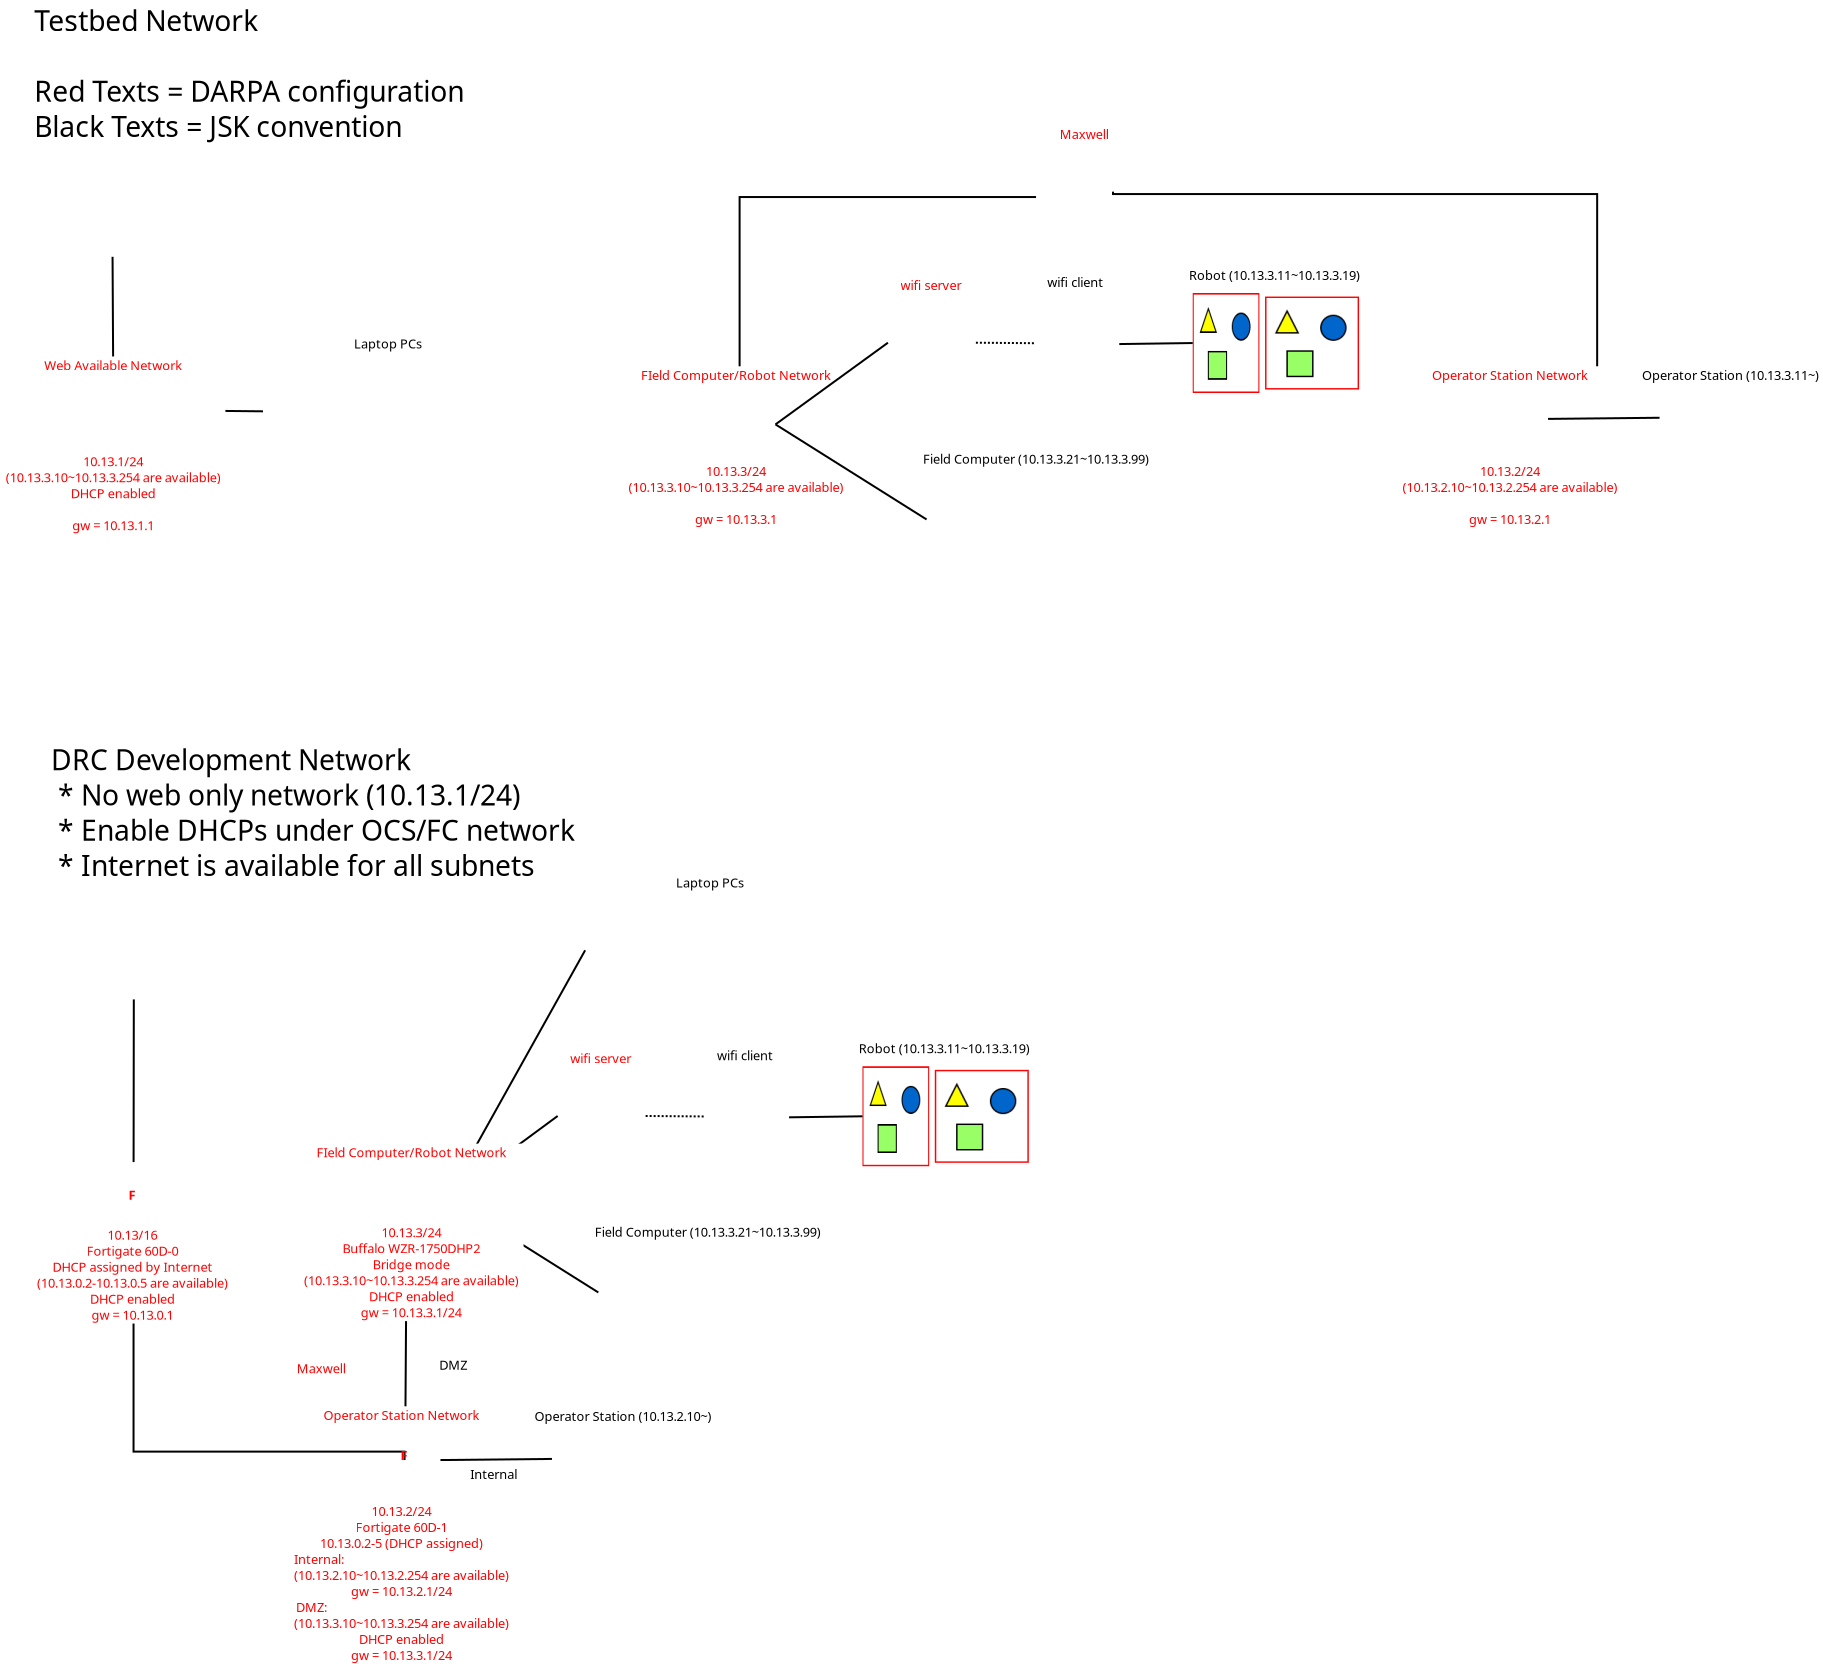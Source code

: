 <?xml version="1.0" encoding="UTF-8"?>
<dia:diagram xmlns:dia="http://www.lysator.liu.se/~alla/dia/">
  <dia:layer name="Background" visible="true" active="true">
    <dia:object type="Standard - Line" version="0" id="O0">
      <dia:attribute name="obj_pos">
        <dia:point val="6.159,45.217"/>
      </dia:attribute>
      <dia:attribute name="obj_bb">
        <dia:rectangle val="6.09,41.077;11.75,45.287"/>
      </dia:attribute>
      <dia:attribute name="conn_endpoints">
        <dia:point val="6.159,45.217"/>
        <dia:point val="11.68,41.147"/>
      </dia:attribute>
      <dia:attribute name="numcp">
        <dia:int val="1"/>
      </dia:attribute>
      <dia:connections>
        <dia:connection handle="0" to="O48" connection="7"/>
        <dia:connection handle="1" to="O70" connection="1"/>
      </dia:connections>
    </dia:object>
    <dia:object type="Standard - Line" version="0" id="O1">
      <dia:attribute name="obj_pos">
        <dia:point val="4.068,56.087"/>
      </dia:attribute>
      <dia:attribute name="obj_bb">
        <dia:rectangle val="3.747,49.388;4.47,56.137"/>
      </dia:attribute>
      <dia:attribute name="conn_endpoints">
        <dia:point val="4.068,56.087"/>
        <dia:point val="4.112,49.5"/>
      </dia:attribute>
      <dia:attribute name="numcp">
        <dia:int val="1"/>
      </dia:attribute>
      <dia:attribute name="end_arrow">
        <dia:enum val="22"/>
      </dia:attribute>
      <dia:attribute name="end_arrow_length">
        <dia:real val="0.5"/>
      </dia:attribute>
      <dia:attribute name="end_arrow_width">
        <dia:real val="0.5"/>
      </dia:attribute>
    </dia:object>
    <dia:object type="Standard - Line" version="0" id="O2">
      <dia:attribute name="obj_pos">
        <dia:point val="13.713,49.971"/>
      </dia:attribute>
      <dia:attribute name="obj_bb">
        <dia:rectangle val="6.091,45.148;13.782,50.039"/>
      </dia:attribute>
      <dia:attribute name="conn_endpoints">
        <dia:point val="13.713,49.971"/>
        <dia:point val="6.159,45.217"/>
      </dia:attribute>
      <dia:attribute name="numcp">
        <dia:int val="1"/>
      </dia:attribute>
      <dia:connections>
        <dia:connection handle="0" to="O40" connection="1"/>
        <dia:connection handle="1" to="O48" connection="7"/>
      </dia:connections>
    </dia:object>
    <dia:object type="Standard - Line" version="0" id="O3">
      <dia:attribute name="obj_pos">
        <dia:point val="-9.512,35.318"/>
      </dia:attribute>
      <dia:attribute name="obj_bb">
        <dia:rectangle val="-9.576,35.268;-9.461,45.287"/>
      </dia:attribute>
      <dia:attribute name="conn_endpoints">
        <dia:point val="-9.512,35.318"/>
        <dia:point val="-9.526,45.237"/>
      </dia:attribute>
      <dia:attribute name="numcp">
        <dia:int val="1"/>
      </dia:attribute>
      <dia:connections>
        <dia:connection handle="0" to="O39" connection="5"/>
        <dia:connection handle="1" to="O60" connection="4"/>
      </dia:connections>
    </dia:object>
    <dia:object type="Standard - Line" version="0" id="O4">
      <dia:attribute name="obj_pos">
        <dia:point val="6.159,45.217"/>
      </dia:attribute>
      <dia:attribute name="obj_bb">
        <dia:rectangle val="6.091,32.794;13.122,45.285"/>
      </dia:attribute>
      <dia:attribute name="conn_endpoints">
        <dia:point val="6.159,45.217"/>
        <dia:point val="13.054,32.862"/>
      </dia:attribute>
      <dia:attribute name="numcp">
        <dia:int val="1"/>
      </dia:attribute>
      <dia:connections>
        <dia:connection handle="0" to="O48" connection="7"/>
        <dia:connection handle="1" to="O54" connection="1"/>
      </dia:connections>
    </dia:object>
    <dia:object type="Standard - ZigZagLine" version="1" id="O5">
      <dia:attribute name="obj_pos">
        <dia:point val="63.655,6.443"/>
      </dia:attribute>
      <dia:attribute name="obj_bb">
        <dia:rectangle val="39.398,-5.119;63.705,6.493"/>
      </dia:attribute>
      <dia:attribute name="orth_points">
        <dia:point val="63.655,6.443"/>
        <dia:point val="63.655,-4.949"/>
        <dia:point val="39.448,-4.949"/>
        <dia:point val="39.448,-5.069"/>
      </dia:attribute>
      <dia:attribute name="orth_orient">
        <dia:enum val="1"/>
        <dia:enum val="0"/>
        <dia:enum val="1"/>
      </dia:attribute>
      <dia:attribute name="autorouting">
        <dia:boolean val="false"/>
      </dia:attribute>
      <dia:connections>
        <dia:connection handle="1" to="O16" connection="7"/>
      </dia:connections>
    </dia:object>
    <dia:object type="Standard - Text" version="1" id="O6">
      <dia:attribute name="obj_pos">
        <dia:point val="59.291,7.7"/>
      </dia:attribute>
      <dia:attribute name="obj_bb">
        <dia:rectangle val="53.415,3.779;65.168,11.621"/>
      </dia:attribute>
      <dia:attribute name="text">
        <dia:composite type="text">
          <dia:attribute name="string">
            <dia:string>#Operator Station Network





10.13.2/24
(10.13.2.10~10.13.2.254 are available)

gw = 10.13.2.1#</dia:string>
          </dia:attribute>
          <dia:attribute name="font">
            <dia:font family="sans" style="0" name="Helvetica"/>
          </dia:attribute>
          <dia:attribute name="height">
            <dia:real val="0.8"/>
          </dia:attribute>
          <dia:attribute name="pos">
            <dia:point val="59.291,4.344"/>
          </dia:attribute>
          <dia:attribute name="color">
            <dia:color val="#ff0000"/>
          </dia:attribute>
          <dia:attribute name="alignment">
            <dia:enum val="1"/>
          </dia:attribute>
        </dia:composite>
      </dia:attribute>
      <dia:attribute name="valign">
        <dia:enum val="2"/>
      </dia:attribute>
      <dia:attribute name="fill_color">
        <dia:color val="#ffffff"/>
      </dia:attribute>
      <dia:attribute name="show_background">
        <dia:boolean val="true"/>
      </dia:attribute>
    </dia:object>
    <dia:object type="Standard - ZigZagLine" version="1" id="O7">
      <dia:attribute name="obj_pos">
        <dia:point val="20.777,6.568"/>
      </dia:attribute>
      <dia:attribute name="obj_bb">
        <dia:rectangle val="20.727,-4.9;35.6,6.618"/>
      </dia:attribute>
      <dia:attribute name="orth_points">
        <dia:point val="20.777,6.568"/>
        <dia:point val="20.777,-4.8"/>
        <dia:point val="35.55,-4.8"/>
        <dia:point val="35.55,-4.85"/>
      </dia:attribute>
      <dia:attribute name="orth_orient">
        <dia:enum val="1"/>
        <dia:enum val="0"/>
        <dia:enum val="1"/>
      </dia:attribute>
      <dia:attribute name="autorouting">
        <dia:boolean val="false"/>
      </dia:attribute>
      <dia:connections>
        <dia:connection handle="0" to="O19" connection="4"/>
      </dia:connections>
    </dia:object>
    <dia:object type="internet" version="1" id="O8">
      <dia:attribute name="obj_pos">
        <dia:point val="-13.822,-6.767"/>
      </dia:attribute>
      <dia:attribute name="obj_bb">
        <dia:rectangle val="-13.822,-6.767;-7.577,-2.877"/>
      </dia:attribute>
      <dia:attribute name="meta">
        <dia:composite type="dict"/>
      </dia:attribute>
      <dia:attribute name="elem_corner">
        <dia:point val="-13.822,-6.767"/>
      </dia:attribute>
      <dia:attribute name="elem_width">
        <dia:real val="6.235"/>
      </dia:attribute>
      <dia:attribute name="elem_height">
        <dia:real val="3.879"/>
      </dia:attribute>
      <dia:attribute name="line_width">
        <dia:real val="0.1"/>
      </dia:attribute>
      <dia:attribute name="line_colour">
        <dia:color val="#000000"/>
      </dia:attribute>
      <dia:attribute name="fill_colour">
        <dia:color val="#ffffff"/>
      </dia:attribute>
      <dia:attribute name="show_background">
        <dia:boolean val="true"/>
      </dia:attribute>
      <dia:attribute name="line_style">
        <dia:enum val="0"/>
        <dia:real val="1"/>
      </dia:attribute>
      <dia:attribute name="flip_horizontal">
        <dia:boolean val="false"/>
      </dia:attribute>
      <dia:attribute name="flip_vertical">
        <dia:boolean val="false"/>
      </dia:attribute>
      <dia:attribute name="subscale">
        <dia:real val="1"/>
      </dia:attribute>
    </dia:object>
    <dia:object type="Standard - Image" version="0" id="O9">
      <dia:attribute name="obj_pos">
        <dia:point val="43.433,0"/>
      </dia:attribute>
      <dia:attribute name="obj_bb">
        <dia:rectangle val="43.383,-0.05;46.817,5.05"/>
      </dia:attribute>
      <dia:attribute name="elem_corner">
        <dia:point val="43.433,0"/>
      </dia:attribute>
      <dia:attribute name="elem_width">
        <dia:real val="3.333"/>
      </dia:attribute>
      <dia:attribute name="elem_height">
        <dia:real val="5.0"/>
      </dia:attribute>
      <dia:attribute name="draw_border">
        <dia:boolean val="false"/>
      </dia:attribute>
      <dia:attribute name="keep_aspect">
        <dia:boolean val="true"/>
      </dia:attribute>
      <dia:attribute name="file">
        <dia:string>#images/tn_HRP.jpg#</dia:string>
      </dia:attribute>
    </dia:object>
    <dia:object type="Standard - Text" version="1" id="O10">
      <dia:attribute name="obj_pos">
        <dia:point val="43.245,-0.65"/>
      </dia:attribute>
      <dia:attribute name="obj_bb">
        <dia:rectangle val="43.245,-1.215;52.63,-0.573"/>
      </dia:attribute>
      <dia:attribute name="text">
        <dia:composite type="text">
          <dia:attribute name="string">
            <dia:string>#Robot (10.13.3.11~10.13.3.19)#</dia:string>
          </dia:attribute>
          <dia:attribute name="font">
            <dia:font family="sans" style="0" name="Helvetica"/>
          </dia:attribute>
          <dia:attribute name="height">
            <dia:real val="0.8"/>
          </dia:attribute>
          <dia:attribute name="pos">
            <dia:point val="43.245,-0.65"/>
          </dia:attribute>
          <dia:attribute name="color">
            <dia:color val="#000000"/>
          </dia:attribute>
          <dia:attribute name="alignment">
            <dia:enum val="0"/>
          </dia:attribute>
        </dia:composite>
      </dia:attribute>
      <dia:attribute name="valign">
        <dia:enum val="3"/>
      </dia:attribute>
    </dia:object>
    <dia:object type="linux-server" version="1" id="O11">
      <dia:attribute name="obj_pos">
        <dia:point val="30.084,9.551"/>
      </dia:attribute>
      <dia:attribute name="obj_bb">
        <dia:rectangle val="29.619,8.788;33.651,13.737"/>
      </dia:attribute>
      <dia:attribute name="meta">
        <dia:composite type="dict"/>
      </dia:attribute>
      <dia:attribute name="elem_corner">
        <dia:point val="30.084,9.551"/>
      </dia:attribute>
      <dia:attribute name="elem_width">
        <dia:real val="3.499"/>
      </dia:attribute>
      <dia:attribute name="elem_height">
        <dia:real val="3.653"/>
      </dia:attribute>
      <dia:attribute name="line_width">
        <dia:real val="0.1"/>
      </dia:attribute>
      <dia:attribute name="line_colour">
        <dia:color val="#000000"/>
      </dia:attribute>
      <dia:attribute name="fill_colour">
        <dia:color val="#ffffff"/>
      </dia:attribute>
      <dia:attribute name="show_background">
        <dia:boolean val="true"/>
      </dia:attribute>
      <dia:attribute name="line_style">
        <dia:enum val="0"/>
        <dia:real val="1"/>
      </dia:attribute>
      <dia:attribute name="flip_horizontal">
        <dia:boolean val="false"/>
      </dia:attribute>
      <dia:attribute name="flip_vertical">
        <dia:boolean val="false"/>
      </dia:attribute>
      <dia:attribute name="subscale">
        <dia:real val="1"/>
      </dia:attribute>
    </dia:object>
    <dia:object type="Standard - Text" version="1" id="O12">
      <dia:attribute name="obj_pos">
        <dia:point val="29.945,8.537"/>
      </dia:attribute>
      <dia:attribute name="obj_bb">
        <dia:rectangle val="29.945,7.972;42.185,8.614"/>
      </dia:attribute>
      <dia:attribute name="text">
        <dia:composite type="text">
          <dia:attribute name="string">
            <dia:string>#Field Computer (10.13.3.21~10.13.3.99)#</dia:string>
          </dia:attribute>
          <dia:attribute name="font">
            <dia:font family="sans" style="0" name="Helvetica"/>
          </dia:attribute>
          <dia:attribute name="height">
            <dia:real val="0.8"/>
          </dia:attribute>
          <dia:attribute name="pos">
            <dia:point val="29.945,8.537"/>
          </dia:attribute>
          <dia:attribute name="color">
            <dia:color val="#000000"/>
          </dia:attribute>
          <dia:attribute name="alignment">
            <dia:enum val="0"/>
          </dia:attribute>
        </dia:composite>
      </dia:attribute>
      <dia:attribute name="valign">
        <dia:enum val="3"/>
      </dia:attribute>
    </dia:object>
    <dia:object type="client" version="1" id="O13">
      <dia:attribute name="obj_pos">
        <dia:point val="66.775,4.902"/>
      </dia:attribute>
      <dia:attribute name="obj_bb">
        <dia:rectangle val="66.725,4.315;69.948,8.002"/>
      </dia:attribute>
      <dia:attribute name="meta">
        <dia:composite type="dict"/>
      </dia:attribute>
      <dia:attribute name="elem_corner">
        <dia:point val="66.775,4.902"/>
      </dia:attribute>
      <dia:attribute name="elem_width">
        <dia:real val="3.05"/>
      </dia:attribute>
      <dia:attribute name="elem_height">
        <dia:real val="3.05"/>
      </dia:attribute>
      <dia:attribute name="line_width">
        <dia:real val="0.1"/>
      </dia:attribute>
      <dia:attribute name="line_colour">
        <dia:color val="#000000"/>
      </dia:attribute>
      <dia:attribute name="fill_colour">
        <dia:color val="#ffffff"/>
      </dia:attribute>
      <dia:attribute name="show_background">
        <dia:boolean val="true"/>
      </dia:attribute>
      <dia:attribute name="line_style">
        <dia:enum val="0"/>
        <dia:real val="1"/>
      </dia:attribute>
      <dia:attribute name="flip_horizontal">
        <dia:boolean val="false"/>
      </dia:attribute>
      <dia:attribute name="flip_vertical">
        <dia:boolean val="false"/>
      </dia:attribute>
      <dia:attribute name="subscale">
        <dia:real val="1"/>
      </dia:attribute>
    </dia:object>
    <dia:object type="Standard - Text" version="1" id="O14">
      <dia:attribute name="obj_pos">
        <dia:point val="65.897,4.344"/>
      </dia:attribute>
      <dia:attribute name="obj_bb">
        <dia:rectangle val="65.897,3.779;75.144,4.421"/>
      </dia:attribute>
      <dia:attribute name="text">
        <dia:composite type="text">
          <dia:attribute name="string">
            <dia:string>#Operator Station (10.13.3.11~)#</dia:string>
          </dia:attribute>
          <dia:attribute name="font">
            <dia:font family="sans" style="0" name="Helvetica"/>
          </dia:attribute>
          <dia:attribute name="height">
            <dia:real val="0.8"/>
          </dia:attribute>
          <dia:attribute name="pos">
            <dia:point val="65.897,4.344"/>
          </dia:attribute>
          <dia:attribute name="color">
            <dia:color val="#000000"/>
          </dia:attribute>
          <dia:attribute name="alignment">
            <dia:enum val="0"/>
          </dia:attribute>
        </dia:composite>
      </dia:attribute>
      <dia:attribute name="valign">
        <dia:enum val="3"/>
      </dia:attribute>
    </dia:object>
    <dia:object type="Standard - Line" version="0" id="O15">
      <dia:attribute name="obj_pos">
        <dia:point val="61.199,6.293"/>
      </dia:attribute>
      <dia:attribute name="obj_bb">
        <dia:rectangle val="61.149,6.186;66.826,6.343"/>
      </dia:attribute>
      <dia:attribute name="conn_endpoints">
        <dia:point val="61.199,6.293"/>
        <dia:point val="66.775,6.236"/>
      </dia:attribute>
      <dia:attribute name="numcp">
        <dia:int val="1"/>
      </dia:attribute>
      <dia:connections>
        <dia:connection handle="0" to="O20" connection="7"/>
        <dia:connection handle="1" to="O13" connection="1"/>
      </dia:connections>
    </dia:object>
    <dia:object type="monitor" version="1" id="O16">
      <dia:attribute name="obj_pos">
        <dia:point val="36.719,-6"/>
      </dia:attribute>
      <dia:attribute name="obj_bb">
        <dia:rectangle val="36.582,-6.709;39.426,-2.848"/>
      </dia:attribute>
      <dia:attribute name="meta">
        <dia:composite type="dict"/>
      </dia:attribute>
      <dia:attribute name="elem_corner">
        <dia:point val="36.719,-6"/>
      </dia:attribute>
      <dia:attribute name="elem_width">
        <dia:real val="2.361"/>
      </dia:attribute>
      <dia:attribute name="elem_height">
        <dia:real val="3.152"/>
      </dia:attribute>
      <dia:attribute name="line_width">
        <dia:real val="0.1"/>
      </dia:attribute>
      <dia:attribute name="line_colour">
        <dia:color val="#000000"/>
      </dia:attribute>
      <dia:attribute name="fill_colour">
        <dia:color val="#ffffff"/>
      </dia:attribute>
      <dia:attribute name="show_background">
        <dia:boolean val="true"/>
      </dia:attribute>
      <dia:attribute name="line_style">
        <dia:enum val="0"/>
        <dia:real val="1"/>
      </dia:attribute>
      <dia:attribute name="flip_horizontal">
        <dia:boolean val="false"/>
      </dia:attribute>
      <dia:attribute name="flip_vertical">
        <dia:boolean val="false"/>
      </dia:attribute>
      <dia:attribute name="subscale">
        <dia:real val="1"/>
      </dia:attribute>
    </dia:object>
    <dia:object type="Standard - Text" version="1" id="O17">
      <dia:attribute name="obj_pos">
        <dia:point val="36.787,-7.7"/>
      </dia:attribute>
      <dia:attribute name="obj_bb">
        <dia:rectangle val="36.787,-8.265;39.222,-7.622"/>
      </dia:attribute>
      <dia:attribute name="text">
        <dia:composite type="text">
          <dia:attribute name="string">
            <dia:string>#Maxwell#</dia:string>
          </dia:attribute>
          <dia:attribute name="font">
            <dia:font family="sans" style="0" name="Helvetica"/>
          </dia:attribute>
          <dia:attribute name="height">
            <dia:real val="0.8"/>
          </dia:attribute>
          <dia:attribute name="pos">
            <dia:point val="36.787,-7.7"/>
          </dia:attribute>
          <dia:attribute name="color">
            <dia:color val="#ff0000"/>
          </dia:attribute>
          <dia:attribute name="alignment">
            <dia:enum val="0"/>
          </dia:attribute>
        </dia:composite>
      </dia:attribute>
      <dia:attribute name="valign">
        <dia:enum val="3"/>
      </dia:attribute>
    </dia:object>
    <dia:object type="Standard - Text" version="1" id="O18">
      <dia:attribute name="obj_pos">
        <dia:point val="20.6,7.7"/>
      </dia:attribute>
      <dia:attribute name="obj_bb">
        <dia:rectangle val="14.724,3.779;26.476,11.621"/>
      </dia:attribute>
      <dia:attribute name="text">
        <dia:composite type="text">
          <dia:attribute name="string">
            <dia:string>#FIeld Computer/Robot Network





10.13.3/24
(10.13.3.10~10.13.3.254 are available)

gw = 10.13.3.1#</dia:string>
          </dia:attribute>
          <dia:attribute name="font">
            <dia:font family="sans" style="0" name="Helvetica"/>
          </dia:attribute>
          <dia:attribute name="height">
            <dia:real val="0.8"/>
          </dia:attribute>
          <dia:attribute name="pos">
            <dia:point val="20.6,4.344"/>
          </dia:attribute>
          <dia:attribute name="color">
            <dia:color val="#ff0000"/>
          </dia:attribute>
          <dia:attribute name="alignment">
            <dia:enum val="1"/>
          </dia:attribute>
        </dia:composite>
      </dia:attribute>
      <dia:attribute name="valign">
        <dia:enum val="2"/>
      </dia:attribute>
      <dia:attribute name="fill_color">
        <dia:color val="#ffffff"/>
      </dia:attribute>
      <dia:attribute name="show_background">
        <dia:boolean val="true"/>
      </dia:attribute>
    </dia:object>
    <dia:object type="router" version="1" id="O19">
      <dia:attribute name="obj_pos">
        <dia:point val="19.025,5.744"/>
      </dia:attribute>
      <dia:attribute name="obj_bb">
        <dia:rectangle val="18.765,5.585;22.477,7.682"/>
      </dia:attribute>
      <dia:attribute name="meta">
        <dia:composite type="dict"/>
      </dia:attribute>
      <dia:attribute name="elem_corner">
        <dia:point val="19.025,5.744"/>
      </dia:attribute>
      <dia:attribute name="elem_width">
        <dia:real val="3.169"/>
      </dia:attribute>
      <dia:attribute name="elem_height">
        <dia:real val="1.907"/>
      </dia:attribute>
      <dia:attribute name="line_width">
        <dia:real val="0.1"/>
      </dia:attribute>
      <dia:attribute name="line_colour">
        <dia:color val="#000000"/>
      </dia:attribute>
      <dia:attribute name="fill_colour">
        <dia:color val="#ffffff"/>
      </dia:attribute>
      <dia:attribute name="show_background">
        <dia:boolean val="true"/>
      </dia:attribute>
      <dia:attribute name="line_style">
        <dia:enum val="0"/>
        <dia:real val="1"/>
      </dia:attribute>
      <dia:attribute name="flip_horizontal">
        <dia:boolean val="false"/>
      </dia:attribute>
      <dia:attribute name="flip_vertical">
        <dia:boolean val="false"/>
      </dia:attribute>
      <dia:attribute name="subscale">
        <dia:real val="1"/>
      </dia:attribute>
    </dia:object>
    <dia:object type="router" version="1" id="O20">
      <dia:attribute name="obj_pos">
        <dia:point val="57.653,5.469"/>
      </dia:attribute>
      <dia:attribute name="obj_bb">
        <dia:rectangle val="57.393,5.31;61.105,7.407"/>
      </dia:attribute>
      <dia:attribute name="meta">
        <dia:composite type="dict"/>
      </dia:attribute>
      <dia:attribute name="elem_corner">
        <dia:point val="57.653,5.469"/>
      </dia:attribute>
      <dia:attribute name="elem_width">
        <dia:real val="3.169"/>
      </dia:attribute>
      <dia:attribute name="elem_height">
        <dia:real val="1.907"/>
      </dia:attribute>
      <dia:attribute name="line_width">
        <dia:real val="0.1"/>
      </dia:attribute>
      <dia:attribute name="line_colour">
        <dia:color val="#000000"/>
      </dia:attribute>
      <dia:attribute name="fill_colour">
        <dia:color val="#ffffff"/>
      </dia:attribute>
      <dia:attribute name="show_background">
        <dia:boolean val="true"/>
      </dia:attribute>
      <dia:attribute name="line_style">
        <dia:enum val="0"/>
        <dia:real val="1"/>
      </dia:attribute>
      <dia:attribute name="flip_horizontal">
        <dia:boolean val="false"/>
      </dia:attribute>
      <dia:attribute name="flip_vertical">
        <dia:boolean val="false"/>
      </dia:attribute>
      <dia:attribute name="subscale">
        <dia:real val="1"/>
      </dia:attribute>
    </dia:object>
    <dia:object type="Standard - Line" version="0" id="O21">
      <dia:attribute name="obj_pos">
        <dia:point val="22.571,6.568"/>
      </dia:attribute>
      <dia:attribute name="obj_bb">
        <dia:rectangle val="22.502,2.413;28.263,6.637"/>
      </dia:attribute>
      <dia:attribute name="conn_endpoints">
        <dia:point val="22.571,6.568"/>
        <dia:point val="28.193,2.483"/>
      </dia:attribute>
      <dia:attribute name="numcp">
        <dia:int val="1"/>
      </dia:attribute>
      <dia:connections>
        <dia:connection handle="0" to="O19" connection="7"/>
        <dia:connection handle="1" to="O61" connection="1"/>
      </dia:connections>
    </dia:object>
    <dia:object type="Standard - Line" version="0" id="O22">
      <dia:attribute name="obj_pos">
        <dia:point val="30.125,11.321"/>
      </dia:attribute>
      <dia:attribute name="obj_bb">
        <dia:rectangle val="22.503,6.499;30.194,11.39"/>
      </dia:attribute>
      <dia:attribute name="conn_endpoints">
        <dia:point val="30.125,11.321"/>
        <dia:point val="22.571,6.568"/>
      </dia:attribute>
      <dia:attribute name="numcp">
        <dia:int val="1"/>
      </dia:attribute>
      <dia:connections>
        <dia:connection handle="0" to="O11" connection="1"/>
        <dia:connection handle="1" to="O19" connection="7"/>
      </dia:connections>
    </dia:object>
    <dia:object type="linux-server" version="1" id="O23">
      <dia:attribute name="obj_pos">
        <dia:point val="34.767,9.551"/>
      </dia:attribute>
      <dia:attribute name="obj_bb">
        <dia:rectangle val="34.302,8.788;38.334,13.737"/>
      </dia:attribute>
      <dia:attribute name="meta">
        <dia:composite type="dict"/>
      </dia:attribute>
      <dia:attribute name="elem_corner">
        <dia:point val="34.767,9.551"/>
      </dia:attribute>
      <dia:attribute name="elem_width">
        <dia:real val="3.499"/>
      </dia:attribute>
      <dia:attribute name="elem_height">
        <dia:real val="3.653"/>
      </dia:attribute>
      <dia:attribute name="line_width">
        <dia:real val="0.1"/>
      </dia:attribute>
      <dia:attribute name="line_colour">
        <dia:color val="#000000"/>
      </dia:attribute>
      <dia:attribute name="fill_colour">
        <dia:color val="#ffffff"/>
      </dia:attribute>
      <dia:attribute name="show_background">
        <dia:boolean val="true"/>
      </dia:attribute>
      <dia:attribute name="line_style">
        <dia:enum val="0"/>
        <dia:real val="1"/>
      </dia:attribute>
      <dia:attribute name="flip_horizontal">
        <dia:boolean val="false"/>
      </dia:attribute>
      <dia:attribute name="flip_vertical">
        <dia:boolean val="false"/>
      </dia:attribute>
      <dia:attribute name="subscale">
        <dia:real val="1"/>
      </dia:attribute>
    </dia:object>
    <dia:object type="linux-server" version="1" id="O24">
      <dia:attribute name="obj_pos">
        <dia:point val="38.88,9.551"/>
      </dia:attribute>
      <dia:attribute name="obj_bb">
        <dia:rectangle val="38.415,8.788;42.447,13.737"/>
      </dia:attribute>
      <dia:attribute name="meta">
        <dia:composite type="dict"/>
      </dia:attribute>
      <dia:attribute name="elem_corner">
        <dia:point val="38.88,9.551"/>
      </dia:attribute>
      <dia:attribute name="elem_width">
        <dia:real val="3.499"/>
      </dia:attribute>
      <dia:attribute name="elem_height">
        <dia:real val="3.653"/>
      </dia:attribute>
      <dia:attribute name="line_width">
        <dia:real val="0.1"/>
      </dia:attribute>
      <dia:attribute name="line_colour">
        <dia:color val="#000000"/>
      </dia:attribute>
      <dia:attribute name="fill_colour">
        <dia:color val="#ffffff"/>
      </dia:attribute>
      <dia:attribute name="show_background">
        <dia:boolean val="true"/>
      </dia:attribute>
      <dia:attribute name="line_style">
        <dia:enum val="0"/>
        <dia:real val="1"/>
      </dia:attribute>
      <dia:attribute name="flip_horizontal">
        <dia:boolean val="false"/>
      </dia:attribute>
      <dia:attribute name="flip_vertical">
        <dia:boolean val="false"/>
      </dia:attribute>
      <dia:attribute name="subscale">
        <dia:real val="1"/>
      </dia:attribute>
    </dia:object>
    <dia:object type="Standard - Image" version="0" id="O25">
      <dia:attribute name="obj_pos">
        <dia:point val="47.05,0.176"/>
      </dia:attribute>
      <dia:attribute name="obj_bb">
        <dia:rectangle val="47,0.126;51.8,4.874"/>
      </dia:attribute>
      <dia:attribute name="elem_corner">
        <dia:point val="47.05,0.176"/>
      </dia:attribute>
      <dia:attribute name="elem_width">
        <dia:real val="4.7"/>
      </dia:attribute>
      <dia:attribute name="elem_height">
        <dia:real val="4.648"/>
      </dia:attribute>
      <dia:attribute name="draw_border">
        <dia:boolean val="false"/>
      </dia:attribute>
      <dia:attribute name="keep_aspect">
        <dia:boolean val="true"/>
      </dia:attribute>
      <dia:attribute name="file">
        <dia:string>#images/multisense.png#</dia:string>
      </dia:attribute>
    </dia:object>
    <dia:object type="client" version="1" id="O26">
      <dia:attribute name="obj_pos">
        <dia:point val="70.19,4.902"/>
      </dia:attribute>
      <dia:attribute name="obj_bb">
        <dia:rectangle val="70.14,4.315;73.362,8.002"/>
      </dia:attribute>
      <dia:attribute name="meta">
        <dia:composite type="dict"/>
      </dia:attribute>
      <dia:attribute name="elem_corner">
        <dia:point val="70.19,4.902"/>
      </dia:attribute>
      <dia:attribute name="elem_width">
        <dia:real val="3.05"/>
      </dia:attribute>
      <dia:attribute name="elem_height">
        <dia:real val="3.05"/>
      </dia:attribute>
      <dia:attribute name="line_width">
        <dia:real val="0.1"/>
      </dia:attribute>
      <dia:attribute name="line_colour">
        <dia:color val="#000000"/>
      </dia:attribute>
      <dia:attribute name="fill_colour">
        <dia:color val="#ffffff"/>
      </dia:attribute>
      <dia:attribute name="show_background">
        <dia:boolean val="true"/>
      </dia:attribute>
      <dia:attribute name="line_style">
        <dia:enum val="0"/>
        <dia:real val="1"/>
      </dia:attribute>
      <dia:attribute name="flip_horizontal">
        <dia:boolean val="false"/>
      </dia:attribute>
      <dia:attribute name="flip_vertical">
        <dia:boolean val="false"/>
      </dia:attribute>
      <dia:attribute name="subscale">
        <dia:real val="1"/>
      </dia:attribute>
    </dia:object>
    <dia:object type="client" version="1" id="O27">
      <dia:attribute name="obj_pos">
        <dia:point val="73.755,4.902"/>
      </dia:attribute>
      <dia:attribute name="obj_bb">
        <dia:rectangle val="73.705,4.315;76.927,8.002"/>
      </dia:attribute>
      <dia:attribute name="meta">
        <dia:composite type="dict"/>
      </dia:attribute>
      <dia:attribute name="elem_corner">
        <dia:point val="73.755,4.902"/>
      </dia:attribute>
      <dia:attribute name="elem_width">
        <dia:real val="3.05"/>
      </dia:attribute>
      <dia:attribute name="elem_height">
        <dia:real val="3.05"/>
      </dia:attribute>
      <dia:attribute name="line_width">
        <dia:real val="0.1"/>
      </dia:attribute>
      <dia:attribute name="line_colour">
        <dia:color val="#000000"/>
      </dia:attribute>
      <dia:attribute name="fill_colour">
        <dia:color val="#ffffff"/>
      </dia:attribute>
      <dia:attribute name="show_background">
        <dia:boolean val="true"/>
      </dia:attribute>
      <dia:attribute name="line_style">
        <dia:enum val="0"/>
        <dia:real val="1"/>
      </dia:attribute>
      <dia:attribute name="flip_horizontal">
        <dia:boolean val="false"/>
      </dia:attribute>
      <dia:attribute name="flip_vertical">
        <dia:boolean val="false"/>
      </dia:attribute>
      <dia:attribute name="subscale">
        <dia:real val="1"/>
      </dia:attribute>
    </dia:object>
    <dia:object type="Standard - Line" version="0" id="O28">
      <dia:attribute name="obj_pos">
        <dia:point val="-10.575,-1.811"/>
      </dia:attribute>
      <dia:attribute name="obj_bb">
        <dia:rectangle val="-10.625,-1.861;-10.493,4.069"/>
      </dia:attribute>
      <dia:attribute name="conn_endpoints">
        <dia:point val="-10.575,-1.811"/>
        <dia:point val="-10.543,4.019"/>
      </dia:attribute>
      <dia:attribute name="numcp">
        <dia:int val="1"/>
      </dia:attribute>
      <dia:connections>
        <dia:connection handle="0" to="O8" connection="5"/>
        <dia:connection handle="1" to="O34" connection="3"/>
      </dia:connections>
    </dia:object>
    <dia:object type="thin-client" version="1" id="O29">
      <dia:attribute name="obj_pos">
        <dia:point val="-2.644,4.963"/>
      </dia:attribute>
      <dia:attribute name="obj_bb">
        <dia:rectangle val="-2.694,4.272;1.487,8.305"/>
      </dia:attribute>
      <dia:attribute name="meta">
        <dia:composite type="dict"/>
      </dia:attribute>
      <dia:attribute name="elem_corner">
        <dia:point val="-2.644,4.963"/>
      </dia:attribute>
      <dia:attribute name="elem_width">
        <dia:real val="3.824"/>
      </dia:attribute>
      <dia:attribute name="elem_height">
        <dia:real val="3.341"/>
      </dia:attribute>
      <dia:attribute name="line_width">
        <dia:real val="0.1"/>
      </dia:attribute>
      <dia:attribute name="line_colour">
        <dia:color val="#000000"/>
      </dia:attribute>
      <dia:attribute name="fill_colour">
        <dia:color val="#ffffff"/>
      </dia:attribute>
      <dia:attribute name="show_background">
        <dia:boolean val="true"/>
      </dia:attribute>
      <dia:attribute name="line_style">
        <dia:enum val="0"/>
        <dia:real val="1"/>
      </dia:attribute>
      <dia:attribute name="flip_horizontal">
        <dia:boolean val="false"/>
      </dia:attribute>
      <dia:attribute name="flip_vertical">
        <dia:boolean val="false"/>
      </dia:attribute>
      <dia:attribute name="subscale">
        <dia:real val="1"/>
      </dia:attribute>
    </dia:object>
    <dia:object type="thin-client" version="1" id="O30">
      <dia:attribute name="obj_pos">
        <dia:point val="1.927,4.963"/>
      </dia:attribute>
      <dia:attribute name="obj_bb">
        <dia:rectangle val="1.877,4.272;6.058,8.305"/>
      </dia:attribute>
      <dia:attribute name="meta">
        <dia:composite type="dict"/>
      </dia:attribute>
      <dia:attribute name="elem_corner">
        <dia:point val="1.927,4.963"/>
      </dia:attribute>
      <dia:attribute name="elem_width">
        <dia:real val="3.824"/>
      </dia:attribute>
      <dia:attribute name="elem_height">
        <dia:real val="3.341"/>
      </dia:attribute>
      <dia:attribute name="line_width">
        <dia:real val="0.1"/>
      </dia:attribute>
      <dia:attribute name="line_colour">
        <dia:color val="#000000"/>
      </dia:attribute>
      <dia:attribute name="fill_colour">
        <dia:color val="#ffffff"/>
      </dia:attribute>
      <dia:attribute name="show_background">
        <dia:boolean val="true"/>
      </dia:attribute>
      <dia:attribute name="line_style">
        <dia:enum val="0"/>
        <dia:real val="1"/>
      </dia:attribute>
      <dia:attribute name="flip_horizontal">
        <dia:boolean val="false"/>
      </dia:attribute>
      <dia:attribute name="flip_vertical">
        <dia:boolean val="false"/>
      </dia:attribute>
      <dia:attribute name="subscale">
        <dia:real val="1"/>
      </dia:attribute>
    </dia:object>
    <dia:object type="thin-client" version="1" id="O31">
      <dia:attribute name="obj_pos">
        <dia:point val="6.18,4.963"/>
      </dia:attribute>
      <dia:attribute name="obj_bb">
        <dia:rectangle val="6.13,4.272;10.311,8.305"/>
      </dia:attribute>
      <dia:attribute name="meta">
        <dia:composite type="dict"/>
      </dia:attribute>
      <dia:attribute name="elem_corner">
        <dia:point val="6.18,4.963"/>
      </dia:attribute>
      <dia:attribute name="elem_width">
        <dia:real val="3.824"/>
      </dia:attribute>
      <dia:attribute name="elem_height">
        <dia:real val="3.341"/>
      </dia:attribute>
      <dia:attribute name="line_width">
        <dia:real val="0.1"/>
      </dia:attribute>
      <dia:attribute name="line_colour">
        <dia:color val="#000000"/>
      </dia:attribute>
      <dia:attribute name="fill_colour">
        <dia:color val="#ffffff"/>
      </dia:attribute>
      <dia:attribute name="show_background">
        <dia:boolean val="true"/>
      </dia:attribute>
      <dia:attribute name="line_style">
        <dia:enum val="0"/>
        <dia:real val="1"/>
      </dia:attribute>
      <dia:attribute name="flip_horizontal">
        <dia:boolean val="false"/>
      </dia:attribute>
      <dia:attribute name="flip_vertical">
        <dia:boolean val="false"/>
      </dia:attribute>
      <dia:attribute name="subscale">
        <dia:real val="1"/>
      </dia:attribute>
    </dia:object>
    <dia:object type="Standard - Line" version="0" id="O32">
      <dia:attribute name="obj_pos">
        <dia:point val="-8.749,5.857"/>
      </dia:attribute>
      <dia:attribute name="obj_bb">
        <dia:rectangle val="-8.8,5.807;-3.003,5.964"/>
      </dia:attribute>
      <dia:attribute name="conn_endpoints">
        <dia:point val="-8.749,5.857"/>
        <dia:point val="-3.054,5.914"/>
      </dia:attribute>
      <dia:attribute name="numcp">
        <dia:int val="1"/>
      </dia:attribute>
      <dia:connections>
        <dia:connection handle="0" to="O34" connection="7"/>
        <dia:connection handle="1" to="O29" connection="1"/>
      </dia:connections>
    </dia:object>
    <dia:object type="Standard - Text" version="1" id="O33">
      <dia:attribute name="obj_pos">
        <dia:point val="-10.543,7.608"/>
      </dia:attribute>
      <dia:attribute name="obj_bb">
        <dia:rectangle val="-16.42,3.287;-4.667,11.929"/>
      </dia:attribute>
      <dia:attribute name="text">
        <dia:composite type="text">
          <dia:attribute name="string">
            <dia:string>#Web Available Network





10.13.1/24
(10.13.3.10~10.13.3.254 are available)
DHCP enabled

gw = 10.13.1.1#</dia:string>
          </dia:attribute>
          <dia:attribute name="font">
            <dia:font family="sans" style="0" name="Helvetica"/>
          </dia:attribute>
          <dia:attribute name="height">
            <dia:real val="0.8"/>
          </dia:attribute>
          <dia:attribute name="pos">
            <dia:point val="-10.543,3.852"/>
          </dia:attribute>
          <dia:attribute name="color">
            <dia:color val="#ff0000"/>
          </dia:attribute>
          <dia:attribute name="alignment">
            <dia:enum val="1"/>
          </dia:attribute>
        </dia:composite>
      </dia:attribute>
      <dia:attribute name="valign">
        <dia:enum val="2"/>
      </dia:attribute>
      <dia:attribute name="fill_color">
        <dia:color val="#ffffff"/>
      </dia:attribute>
      <dia:attribute name="show_background">
        <dia:boolean val="true"/>
      </dia:attribute>
      <dia:connections>
        <dia:connection handle="0" to="O34" connection="5"/>
      </dia:connections>
    </dia:object>
    <dia:object type="router" version="1" id="O34">
      <dia:attribute name="obj_pos">
        <dia:point val="-12.295,5.033"/>
      </dia:attribute>
      <dia:attribute name="obj_bb">
        <dia:rectangle val="-12.556,4.875;-8.844,6.971"/>
      </dia:attribute>
      <dia:attribute name="meta">
        <dia:composite type="dict"/>
      </dia:attribute>
      <dia:attribute name="elem_corner">
        <dia:point val="-12.295,5.033"/>
      </dia:attribute>
      <dia:attribute name="elem_width">
        <dia:real val="3.169"/>
      </dia:attribute>
      <dia:attribute name="elem_height">
        <dia:real val="1.907"/>
      </dia:attribute>
      <dia:attribute name="line_width">
        <dia:real val="0.1"/>
      </dia:attribute>
      <dia:attribute name="line_colour">
        <dia:color val="#000000"/>
      </dia:attribute>
      <dia:attribute name="fill_colour">
        <dia:color val="#ffffff"/>
      </dia:attribute>
      <dia:attribute name="show_background">
        <dia:boolean val="true"/>
      </dia:attribute>
      <dia:attribute name="line_style">
        <dia:enum val="0"/>
        <dia:real val="1"/>
      </dia:attribute>
      <dia:attribute name="flip_horizontal">
        <dia:boolean val="false"/>
      </dia:attribute>
      <dia:attribute name="flip_vertical">
        <dia:boolean val="false"/>
      </dia:attribute>
      <dia:attribute name="subscale">
        <dia:real val="1"/>
      </dia:attribute>
    </dia:object>
    <dia:object type="Standard - Text" version="1" id="O35">
      <dia:attribute name="obj_pos">
        <dia:point val="1.492,2.775"/>
      </dia:attribute>
      <dia:attribute name="obj_bb">
        <dia:rectangle val="1.492,2.21;4.917,2.853"/>
      </dia:attribute>
      <dia:attribute name="text">
        <dia:composite type="text">
          <dia:attribute name="string">
            <dia:string>#Laptop PCs#</dia:string>
          </dia:attribute>
          <dia:attribute name="font">
            <dia:font family="sans" style="0" name="Helvetica"/>
          </dia:attribute>
          <dia:attribute name="height">
            <dia:real val="0.8"/>
          </dia:attribute>
          <dia:attribute name="pos">
            <dia:point val="1.492,2.775"/>
          </dia:attribute>
          <dia:attribute name="color">
            <dia:color val="#000000"/>
          </dia:attribute>
          <dia:attribute name="alignment">
            <dia:enum val="0"/>
          </dia:attribute>
        </dia:composite>
      </dia:attribute>
      <dia:attribute name="valign">
        <dia:enum val="3"/>
      </dia:attribute>
    </dia:object>
    <dia:object type="Standard - Text" version="1" id="O36">
      <dia:attribute name="obj_pos">
        <dia:point val="-14.492,-13.092"/>
      </dia:attribute>
      <dia:attribute name="obj_bb">
        <dia:rectangle val="-14.492,-14.334;7.443,-7.63"/>
      </dia:attribute>
      <dia:attribute name="text">
        <dia:composite type="text">
          <dia:attribute name="string">
            <dia:string>#Testbed Network

Red Texts = DARPA configuration
Black Texts = JSK convention#</dia:string>
          </dia:attribute>
          <dia:attribute name="font">
            <dia:font family="sans" style="0" name="Helvetica"/>
          </dia:attribute>
          <dia:attribute name="height">
            <dia:real val="1.764"/>
          </dia:attribute>
          <dia:attribute name="pos">
            <dia:point val="-14.492,-13.092"/>
          </dia:attribute>
          <dia:attribute name="color">
            <dia:color val="#000000"/>
          </dia:attribute>
          <dia:attribute name="alignment">
            <dia:enum val="0"/>
          </dia:attribute>
        </dia:composite>
      </dia:attribute>
      <dia:attribute name="valign">
        <dia:enum val="3"/>
      </dia:attribute>
    </dia:object>
    <dia:object type="Standard - Text" version="1" id="O37">
      <dia:attribute name="obj_pos">
        <dia:point val="3.875,62.101"/>
      </dia:attribute>
      <dia:attribute name="obj_bb">
        <dia:rectangle val="-2.139,55.756;9.905,68.447"/>
      </dia:attribute>
      <dia:attribute name="text">
        <dia:composite type="text">
          <dia:attribute name="string">
            <dia:string>#Operator Station Network





10.13.2/24
Fortigate 60D-1
10.13.0.2-5 (DHCP assigned)
Internal:                                                       
(10.13.2.10~10.13.2.254 are available)
gw = 10.13.2.1/24
DMZ:                                                            
(10.13.3.10~10.13.3.254 are available)
DHCP enabled
gw = 10.13.3.1/24#</dia:string>
          </dia:attribute>
          <dia:attribute name="font">
            <dia:font family="sans" style="0" name="Helvetica"/>
          </dia:attribute>
          <dia:attribute name="height">
            <dia:real val="0.8"/>
          </dia:attribute>
          <dia:attribute name="pos">
            <dia:point val="3.875,56.337"/>
          </dia:attribute>
          <dia:attribute name="color">
            <dia:color val="#ff0000"/>
          </dia:attribute>
          <dia:attribute name="alignment">
            <dia:enum val="1"/>
          </dia:attribute>
        </dia:composite>
      </dia:attribute>
      <dia:attribute name="valign">
        <dia:enum val="2"/>
      </dia:attribute>
      <dia:attribute name="fill_color">
        <dia:color val="#ffffff"/>
      </dia:attribute>
      <dia:attribute name="show_background">
        <dia:boolean val="true"/>
      </dia:attribute>
    </dia:object>
    <dia:object type="Standard - ZigZagLine" version="1" id="O38">
      <dia:attribute name="obj_pos">
        <dia:point val="-9.526,45.237"/>
      </dia:attribute>
      <dia:attribute name="obj_bb">
        <dia:rectangle val="-9.576,45.187;4.075,58.401"/>
      </dia:attribute>
      <dia:attribute name="orth_points">
        <dia:point val="-9.526,45.237"/>
        <dia:point val="-9.526,57.929"/>
        <dia:point val="4.025,57.929"/>
        <dia:point val="4.025,58.35"/>
      </dia:attribute>
      <dia:attribute name="orth_orient">
        <dia:enum val="1"/>
        <dia:enum val="0"/>
        <dia:enum val="1"/>
      </dia:attribute>
      <dia:attribute name="autorouting">
        <dia:boolean val="false"/>
      </dia:attribute>
      <dia:connections>
        <dia:connection handle="0" to="O60" connection="4"/>
        <dia:connection handle="1" to="O49" connection="4"/>
      </dia:connections>
    </dia:object>
    <dia:object type="internet" version="1" id="O39">
      <dia:attribute name="obj_pos">
        <dia:point val="-12.759,30.363"/>
      </dia:attribute>
      <dia:attribute name="obj_bb">
        <dia:rectangle val="-12.759,30.363;-6.513,34.252"/>
      </dia:attribute>
      <dia:attribute name="meta">
        <dia:composite type="dict"/>
      </dia:attribute>
      <dia:attribute name="elem_corner">
        <dia:point val="-12.759,30.363"/>
      </dia:attribute>
      <dia:attribute name="elem_width">
        <dia:real val="6.235"/>
      </dia:attribute>
      <dia:attribute name="elem_height">
        <dia:real val="3.879"/>
      </dia:attribute>
      <dia:attribute name="line_width">
        <dia:real val="0.1"/>
      </dia:attribute>
      <dia:attribute name="line_colour">
        <dia:color val="#000000"/>
      </dia:attribute>
      <dia:attribute name="fill_colour">
        <dia:color val="#ffffff"/>
      </dia:attribute>
      <dia:attribute name="show_background">
        <dia:boolean val="true"/>
      </dia:attribute>
      <dia:attribute name="line_style">
        <dia:enum val="0"/>
        <dia:real val="1"/>
      </dia:attribute>
      <dia:attribute name="flip_horizontal">
        <dia:boolean val="false"/>
      </dia:attribute>
      <dia:attribute name="flip_vertical">
        <dia:boolean val="false"/>
      </dia:attribute>
      <dia:attribute name="subscale">
        <dia:real val="1"/>
      </dia:attribute>
    </dia:object>
    <dia:object type="linux-server" version="1" id="O40">
      <dia:attribute name="obj_pos">
        <dia:point val="13.672,48.2"/>
      </dia:attribute>
      <dia:attribute name="obj_bb">
        <dia:rectangle val="13.207,47.437;17.239,52.386"/>
      </dia:attribute>
      <dia:attribute name="meta">
        <dia:composite type="dict"/>
      </dia:attribute>
      <dia:attribute name="elem_corner">
        <dia:point val="13.672,48.2"/>
      </dia:attribute>
      <dia:attribute name="elem_width">
        <dia:real val="3.499"/>
      </dia:attribute>
      <dia:attribute name="elem_height">
        <dia:real val="3.653"/>
      </dia:attribute>
      <dia:attribute name="line_width">
        <dia:real val="0.1"/>
      </dia:attribute>
      <dia:attribute name="line_colour">
        <dia:color val="#000000"/>
      </dia:attribute>
      <dia:attribute name="fill_colour">
        <dia:color val="#ffffff"/>
      </dia:attribute>
      <dia:attribute name="show_background">
        <dia:boolean val="true"/>
      </dia:attribute>
      <dia:attribute name="line_style">
        <dia:enum val="0"/>
        <dia:real val="1"/>
      </dia:attribute>
      <dia:attribute name="flip_horizontal">
        <dia:boolean val="false"/>
      </dia:attribute>
      <dia:attribute name="flip_vertical">
        <dia:boolean val="false"/>
      </dia:attribute>
      <dia:attribute name="subscale">
        <dia:real val="1"/>
      </dia:attribute>
    </dia:object>
    <dia:object type="Standard - Text" version="1" id="O41">
      <dia:attribute name="obj_pos">
        <dia:point val="13.533,47.186"/>
      </dia:attribute>
      <dia:attribute name="obj_bb">
        <dia:rectangle val="13.533,46.621;25.773,47.263"/>
      </dia:attribute>
      <dia:attribute name="text">
        <dia:composite type="text">
          <dia:attribute name="string">
            <dia:string>#Field Computer (10.13.3.21~10.13.3.99)#</dia:string>
          </dia:attribute>
          <dia:attribute name="font">
            <dia:font family="sans" style="0" name="Helvetica"/>
          </dia:attribute>
          <dia:attribute name="height">
            <dia:real val="0.8"/>
          </dia:attribute>
          <dia:attribute name="pos">
            <dia:point val="13.533,47.186"/>
          </dia:attribute>
          <dia:attribute name="color">
            <dia:color val="#000000"/>
          </dia:attribute>
          <dia:attribute name="alignment">
            <dia:enum val="0"/>
          </dia:attribute>
        </dia:composite>
      </dia:attribute>
      <dia:attribute name="valign">
        <dia:enum val="3"/>
      </dia:attribute>
    </dia:object>
    <dia:object type="client" version="1" id="O42">
      <dia:attribute name="obj_pos">
        <dia:point val="11.395,56.96"/>
      </dia:attribute>
      <dia:attribute name="obj_bb">
        <dia:rectangle val="11.345,56.373;14.567,60.06"/>
      </dia:attribute>
      <dia:attribute name="meta">
        <dia:composite type="dict"/>
      </dia:attribute>
      <dia:attribute name="elem_corner">
        <dia:point val="11.395,56.96"/>
      </dia:attribute>
      <dia:attribute name="elem_width">
        <dia:real val="3.05"/>
      </dia:attribute>
      <dia:attribute name="elem_height">
        <dia:real val="3.05"/>
      </dia:attribute>
      <dia:attribute name="line_width">
        <dia:real val="0.1"/>
      </dia:attribute>
      <dia:attribute name="line_colour">
        <dia:color val="#000000"/>
      </dia:attribute>
      <dia:attribute name="fill_colour">
        <dia:color val="#ffffff"/>
      </dia:attribute>
      <dia:attribute name="show_background">
        <dia:boolean val="true"/>
      </dia:attribute>
      <dia:attribute name="line_style">
        <dia:enum val="0"/>
        <dia:real val="1"/>
      </dia:attribute>
      <dia:attribute name="flip_horizontal">
        <dia:boolean val="false"/>
      </dia:attribute>
      <dia:attribute name="flip_vertical">
        <dia:boolean val="false"/>
      </dia:attribute>
      <dia:attribute name="subscale">
        <dia:real val="1"/>
      </dia:attribute>
    </dia:object>
    <dia:object type="Standard - Text" version="1" id="O43">
      <dia:attribute name="obj_pos">
        <dia:point val="10.517,56.402"/>
      </dia:attribute>
      <dia:attribute name="obj_bb">
        <dia:rectangle val="10.517,55.821;19.78,56.511"/>
      </dia:attribute>
      <dia:attribute name="text">
        <dia:composite type="text">
          <dia:attribute name="string">
            <dia:string>#Operator Station (10.13.2.10~)#</dia:string>
          </dia:attribute>
          <dia:attribute name="font">
            <dia:font family="sans" style="0" name="Helvetica"/>
          </dia:attribute>
          <dia:attribute name="height">
            <dia:real val="0.8"/>
          </dia:attribute>
          <dia:attribute name="pos">
            <dia:point val="10.517,56.402"/>
          </dia:attribute>
          <dia:attribute name="color">
            <dia:color val="#000000"/>
          </dia:attribute>
          <dia:attribute name="alignment">
            <dia:enum val="0"/>
          </dia:attribute>
        </dia:composite>
      </dia:attribute>
      <dia:attribute name="valign">
        <dia:enum val="3"/>
      </dia:attribute>
    </dia:object>
    <dia:object type="Standard - Line" version="0" id="O44">
      <dia:attribute name="obj_pos">
        <dia:point val="5.819,58.35"/>
      </dia:attribute>
      <dia:attribute name="obj_bb">
        <dia:rectangle val="5.769,58.244;11.445,58.401"/>
      </dia:attribute>
      <dia:attribute name="conn_endpoints">
        <dia:point val="5.819,58.35"/>
        <dia:point val="11.395,58.294"/>
      </dia:attribute>
      <dia:attribute name="numcp">
        <dia:int val="1"/>
      </dia:attribute>
      <dia:connections>
        <dia:connection handle="0" to="O49" connection="7"/>
        <dia:connection handle="1" to="O42" connection="1"/>
      </dia:connections>
    </dia:object>
    <dia:object type="monitor" version="1" id="O45">
      <dia:attribute name="obj_pos">
        <dia:point val="2.647,52.187"/>
      </dia:attribute>
      <dia:attribute name="obj_bb">
        <dia:rectangle val="2.51,51.477;5.354,55.339"/>
      </dia:attribute>
      <dia:attribute name="meta">
        <dia:composite type="dict"/>
      </dia:attribute>
      <dia:attribute name="elem_corner">
        <dia:point val="2.647,52.187"/>
      </dia:attribute>
      <dia:attribute name="elem_width">
        <dia:real val="2.361"/>
      </dia:attribute>
      <dia:attribute name="elem_height">
        <dia:real val="3.152"/>
      </dia:attribute>
      <dia:attribute name="line_width">
        <dia:real val="0.1"/>
      </dia:attribute>
      <dia:attribute name="line_colour">
        <dia:color val="#000000"/>
      </dia:attribute>
      <dia:attribute name="fill_colour">
        <dia:color val="#ffffff"/>
      </dia:attribute>
      <dia:attribute name="show_background">
        <dia:boolean val="true"/>
      </dia:attribute>
      <dia:attribute name="line_style">
        <dia:enum val="0"/>
        <dia:real val="1"/>
      </dia:attribute>
      <dia:attribute name="flip_horizontal">
        <dia:boolean val="false"/>
      </dia:attribute>
      <dia:attribute name="flip_vertical">
        <dia:boolean val="false"/>
      </dia:attribute>
      <dia:attribute name="subscale">
        <dia:real val="1"/>
      </dia:attribute>
    </dia:object>
    <dia:object type="Standard - Text" version="1" id="O46">
      <dia:attribute name="obj_pos">
        <dia:point val="-1.367,54.009"/>
      </dia:attribute>
      <dia:attribute name="obj_bb">
        <dia:rectangle val="-1.367,53.444;1.068,54.086"/>
      </dia:attribute>
      <dia:attribute name="text">
        <dia:composite type="text">
          <dia:attribute name="string">
            <dia:string>#Maxwell#</dia:string>
          </dia:attribute>
          <dia:attribute name="font">
            <dia:font family="sans" style="0" name="Helvetica"/>
          </dia:attribute>
          <dia:attribute name="height">
            <dia:real val="0.8"/>
          </dia:attribute>
          <dia:attribute name="pos">
            <dia:point val="-1.367,54.009"/>
          </dia:attribute>
          <dia:attribute name="color">
            <dia:color val="#ff0000"/>
          </dia:attribute>
          <dia:attribute name="alignment">
            <dia:enum val="0"/>
          </dia:attribute>
        </dia:composite>
      </dia:attribute>
      <dia:attribute name="valign">
        <dia:enum val="3"/>
      </dia:attribute>
    </dia:object>
    <dia:object type="Standard - Text" version="1" id="O47">
      <dia:attribute name="obj_pos">
        <dia:point val="4.365,46.967"/>
      </dia:attribute>
      <dia:attribute name="obj_bb">
        <dia:rectangle val="-1.511,42.622;10.257,51.313"/>
      </dia:attribute>
      <dia:attribute name="text">
        <dia:composite type="text">
          <dia:attribute name="string">
            <dia:string>#FIeld Computer/Robot Network




10.13.3/24
Buffalo WZR-1750DHP2
Bridge mode
(10.13.3.10~10.13.3.254 are available)
DHCP enabled
gw = 10.13.3.1/24#</dia:string>
          </dia:attribute>
          <dia:attribute name="font">
            <dia:font family="sans" style="0" name="Helvetica"/>
          </dia:attribute>
          <dia:attribute name="height">
            <dia:real val="0.8"/>
          </dia:attribute>
          <dia:attribute name="pos">
            <dia:point val="4.365,43.203"/>
          </dia:attribute>
          <dia:attribute name="color">
            <dia:color val="#ff0000"/>
          </dia:attribute>
          <dia:attribute name="alignment">
            <dia:enum val="1"/>
          </dia:attribute>
        </dia:composite>
      </dia:attribute>
      <dia:attribute name="valign">
        <dia:enum val="2"/>
      </dia:attribute>
      <dia:attribute name="fill_color">
        <dia:color val="#ffffff"/>
      </dia:attribute>
      <dia:attribute name="show_background">
        <dia:boolean val="true"/>
      </dia:attribute>
      <dia:connections>
        <dia:connection handle="0" to="O48" connection="5"/>
      </dia:connections>
    </dia:object>
    <dia:object type="router" version="1" id="O48">
      <dia:attribute name="obj_pos">
        <dia:point val="2.613,44.393"/>
      </dia:attribute>
      <dia:attribute name="obj_bb">
        <dia:rectangle val="2.353,44.234;6.065,46.331"/>
      </dia:attribute>
      <dia:attribute name="meta">
        <dia:composite type="dict"/>
      </dia:attribute>
      <dia:attribute name="elem_corner">
        <dia:point val="2.613,44.393"/>
      </dia:attribute>
      <dia:attribute name="elem_width">
        <dia:real val="3.169"/>
      </dia:attribute>
      <dia:attribute name="elem_height">
        <dia:real val="1.907"/>
      </dia:attribute>
      <dia:attribute name="line_width">
        <dia:real val="0.1"/>
      </dia:attribute>
      <dia:attribute name="line_colour">
        <dia:color val="#000000"/>
      </dia:attribute>
      <dia:attribute name="fill_colour">
        <dia:color val="#ffffff"/>
      </dia:attribute>
      <dia:attribute name="show_background">
        <dia:boolean val="true"/>
      </dia:attribute>
      <dia:attribute name="line_style">
        <dia:enum val="0"/>
        <dia:real val="1"/>
      </dia:attribute>
      <dia:attribute name="flip_horizontal">
        <dia:boolean val="false"/>
      </dia:attribute>
      <dia:attribute name="flip_vertical">
        <dia:boolean val="false"/>
      </dia:attribute>
      <dia:attribute name="subscale">
        <dia:real val="1"/>
      </dia:attribute>
    </dia:object>
    <dia:object type="router" version="1" id="O49">
      <dia:attribute name="obj_pos">
        <dia:point val="2.273,57.527"/>
      </dia:attribute>
      <dia:attribute name="obj_bb">
        <dia:rectangle val="2.013,57.368;5.725,59.465"/>
      </dia:attribute>
      <dia:attribute name="meta">
        <dia:composite type="dict"/>
      </dia:attribute>
      <dia:attribute name="elem_corner">
        <dia:point val="2.273,57.527"/>
      </dia:attribute>
      <dia:attribute name="elem_width">
        <dia:real val="3.169"/>
      </dia:attribute>
      <dia:attribute name="elem_height">
        <dia:real val="1.907"/>
      </dia:attribute>
      <dia:attribute name="line_width">
        <dia:real val="0.1"/>
      </dia:attribute>
      <dia:attribute name="line_colour">
        <dia:color val="#000000"/>
      </dia:attribute>
      <dia:attribute name="fill_colour">
        <dia:color val="#ffffff"/>
      </dia:attribute>
      <dia:attribute name="show_background">
        <dia:boolean val="true"/>
      </dia:attribute>
      <dia:attribute name="line_style">
        <dia:enum val="0"/>
        <dia:real val="1"/>
      </dia:attribute>
      <dia:attribute name="flip_horizontal">
        <dia:boolean val="false"/>
      </dia:attribute>
      <dia:attribute name="flip_vertical">
        <dia:boolean val="false"/>
      </dia:attribute>
      <dia:attribute name="subscale">
        <dia:real val="1"/>
      </dia:attribute>
    </dia:object>
    <dia:object type="linux-server" version="1" id="O50">
      <dia:attribute name="obj_pos">
        <dia:point val="18.355,48.2"/>
      </dia:attribute>
      <dia:attribute name="obj_bb">
        <dia:rectangle val="17.89,47.437;21.922,52.386"/>
      </dia:attribute>
      <dia:attribute name="meta">
        <dia:composite type="dict"/>
      </dia:attribute>
      <dia:attribute name="elem_corner">
        <dia:point val="18.355,48.2"/>
      </dia:attribute>
      <dia:attribute name="elem_width">
        <dia:real val="3.499"/>
      </dia:attribute>
      <dia:attribute name="elem_height">
        <dia:real val="3.653"/>
      </dia:attribute>
      <dia:attribute name="line_width">
        <dia:real val="0.1"/>
      </dia:attribute>
      <dia:attribute name="line_colour">
        <dia:color val="#000000"/>
      </dia:attribute>
      <dia:attribute name="fill_colour">
        <dia:color val="#ffffff"/>
      </dia:attribute>
      <dia:attribute name="show_background">
        <dia:boolean val="true"/>
      </dia:attribute>
      <dia:attribute name="line_style">
        <dia:enum val="0"/>
        <dia:real val="1"/>
      </dia:attribute>
      <dia:attribute name="flip_horizontal">
        <dia:boolean val="false"/>
      </dia:attribute>
      <dia:attribute name="flip_vertical">
        <dia:boolean val="false"/>
      </dia:attribute>
      <dia:attribute name="subscale">
        <dia:real val="1"/>
      </dia:attribute>
    </dia:object>
    <dia:object type="linux-server" version="1" id="O51">
      <dia:attribute name="obj_pos">
        <dia:point val="22.468,48.2"/>
      </dia:attribute>
      <dia:attribute name="obj_bb">
        <dia:rectangle val="22.003,47.437;26.035,52.386"/>
      </dia:attribute>
      <dia:attribute name="meta">
        <dia:composite type="dict"/>
      </dia:attribute>
      <dia:attribute name="elem_corner">
        <dia:point val="22.468,48.2"/>
      </dia:attribute>
      <dia:attribute name="elem_width">
        <dia:real val="3.499"/>
      </dia:attribute>
      <dia:attribute name="elem_height">
        <dia:real val="3.653"/>
      </dia:attribute>
      <dia:attribute name="line_width">
        <dia:real val="0.1"/>
      </dia:attribute>
      <dia:attribute name="line_colour">
        <dia:color val="#000000"/>
      </dia:attribute>
      <dia:attribute name="fill_colour">
        <dia:color val="#ffffff"/>
      </dia:attribute>
      <dia:attribute name="show_background">
        <dia:boolean val="true"/>
      </dia:attribute>
      <dia:attribute name="line_style">
        <dia:enum val="0"/>
        <dia:real val="1"/>
      </dia:attribute>
      <dia:attribute name="flip_horizontal">
        <dia:boolean val="false"/>
      </dia:attribute>
      <dia:attribute name="flip_vertical">
        <dia:boolean val="false"/>
      </dia:attribute>
      <dia:attribute name="subscale">
        <dia:real val="1"/>
      </dia:attribute>
    </dia:object>
    <dia:object type="client" version="1" id="O52">
      <dia:attribute name="obj_pos">
        <dia:point val="14.81,56.96"/>
      </dia:attribute>
      <dia:attribute name="obj_bb">
        <dia:rectangle val="14.76,56.373;17.982,60.06"/>
      </dia:attribute>
      <dia:attribute name="meta">
        <dia:composite type="dict"/>
      </dia:attribute>
      <dia:attribute name="elem_corner">
        <dia:point val="14.81,56.96"/>
      </dia:attribute>
      <dia:attribute name="elem_width">
        <dia:real val="3.05"/>
      </dia:attribute>
      <dia:attribute name="elem_height">
        <dia:real val="3.05"/>
      </dia:attribute>
      <dia:attribute name="line_width">
        <dia:real val="0.1"/>
      </dia:attribute>
      <dia:attribute name="line_colour">
        <dia:color val="#000000"/>
      </dia:attribute>
      <dia:attribute name="fill_colour">
        <dia:color val="#ffffff"/>
      </dia:attribute>
      <dia:attribute name="show_background">
        <dia:boolean val="true"/>
      </dia:attribute>
      <dia:attribute name="line_style">
        <dia:enum val="0"/>
        <dia:real val="1"/>
      </dia:attribute>
      <dia:attribute name="flip_horizontal">
        <dia:boolean val="false"/>
      </dia:attribute>
      <dia:attribute name="flip_vertical">
        <dia:boolean val="false"/>
      </dia:attribute>
      <dia:attribute name="subscale">
        <dia:real val="1"/>
      </dia:attribute>
    </dia:object>
    <dia:object type="client" version="1" id="O53">
      <dia:attribute name="obj_pos">
        <dia:point val="18.375,56.96"/>
      </dia:attribute>
      <dia:attribute name="obj_bb">
        <dia:rectangle val="18.325,56.373;21.547,60.06"/>
      </dia:attribute>
      <dia:attribute name="meta">
        <dia:composite type="dict"/>
      </dia:attribute>
      <dia:attribute name="elem_corner">
        <dia:point val="18.375,56.96"/>
      </dia:attribute>
      <dia:attribute name="elem_width">
        <dia:real val="3.05"/>
      </dia:attribute>
      <dia:attribute name="elem_height">
        <dia:real val="3.05"/>
      </dia:attribute>
      <dia:attribute name="line_width">
        <dia:real val="0.1"/>
      </dia:attribute>
      <dia:attribute name="line_colour">
        <dia:color val="#000000"/>
      </dia:attribute>
      <dia:attribute name="fill_colour">
        <dia:color val="#ffffff"/>
      </dia:attribute>
      <dia:attribute name="show_background">
        <dia:boolean val="true"/>
      </dia:attribute>
      <dia:attribute name="line_style">
        <dia:enum val="0"/>
        <dia:real val="1"/>
      </dia:attribute>
      <dia:attribute name="flip_horizontal">
        <dia:boolean val="false"/>
      </dia:attribute>
      <dia:attribute name="flip_vertical">
        <dia:boolean val="false"/>
      </dia:attribute>
      <dia:attribute name="subscale">
        <dia:real val="1"/>
      </dia:attribute>
    </dia:object>
    <dia:object type="thin-client" version="1" id="O54">
      <dia:attribute name="obj_pos">
        <dia:point val="13.463,31.912"/>
      </dia:attribute>
      <dia:attribute name="obj_bb">
        <dia:rectangle val="13.413,31.22;17.594,35.253"/>
      </dia:attribute>
      <dia:attribute name="meta">
        <dia:composite type="dict"/>
      </dia:attribute>
      <dia:attribute name="elem_corner">
        <dia:point val="13.463,31.912"/>
      </dia:attribute>
      <dia:attribute name="elem_width">
        <dia:real val="3.824"/>
      </dia:attribute>
      <dia:attribute name="elem_height">
        <dia:real val="3.341"/>
      </dia:attribute>
      <dia:attribute name="line_width">
        <dia:real val="0.1"/>
      </dia:attribute>
      <dia:attribute name="line_colour">
        <dia:color val="#000000"/>
      </dia:attribute>
      <dia:attribute name="fill_colour">
        <dia:color val="#ffffff"/>
      </dia:attribute>
      <dia:attribute name="show_background">
        <dia:boolean val="true"/>
      </dia:attribute>
      <dia:attribute name="line_style">
        <dia:enum val="0"/>
        <dia:real val="1"/>
      </dia:attribute>
      <dia:attribute name="flip_horizontal">
        <dia:boolean val="false"/>
      </dia:attribute>
      <dia:attribute name="flip_vertical">
        <dia:boolean val="false"/>
      </dia:attribute>
      <dia:attribute name="subscale">
        <dia:real val="1"/>
      </dia:attribute>
    </dia:object>
    <dia:object type="thin-client" version="1" id="O55">
      <dia:attribute name="obj_pos">
        <dia:point val="18.034,31.912"/>
      </dia:attribute>
      <dia:attribute name="obj_bb">
        <dia:rectangle val="17.984,31.22;22.165,35.253"/>
      </dia:attribute>
      <dia:attribute name="meta">
        <dia:composite type="dict"/>
      </dia:attribute>
      <dia:attribute name="elem_corner">
        <dia:point val="18.034,31.912"/>
      </dia:attribute>
      <dia:attribute name="elem_width">
        <dia:real val="3.824"/>
      </dia:attribute>
      <dia:attribute name="elem_height">
        <dia:real val="3.341"/>
      </dia:attribute>
      <dia:attribute name="line_width">
        <dia:real val="0.1"/>
      </dia:attribute>
      <dia:attribute name="line_colour">
        <dia:color val="#000000"/>
      </dia:attribute>
      <dia:attribute name="fill_colour">
        <dia:color val="#ffffff"/>
      </dia:attribute>
      <dia:attribute name="show_background">
        <dia:boolean val="true"/>
      </dia:attribute>
      <dia:attribute name="line_style">
        <dia:enum val="0"/>
        <dia:real val="1"/>
      </dia:attribute>
      <dia:attribute name="flip_horizontal">
        <dia:boolean val="false"/>
      </dia:attribute>
      <dia:attribute name="flip_vertical">
        <dia:boolean val="false"/>
      </dia:attribute>
      <dia:attribute name="subscale">
        <dia:real val="1"/>
      </dia:attribute>
    </dia:object>
    <dia:object type="thin-client" version="1" id="O56">
      <dia:attribute name="obj_pos">
        <dia:point val="22.288,31.912"/>
      </dia:attribute>
      <dia:attribute name="obj_bb">
        <dia:rectangle val="22.238,31.22;26.419,35.253"/>
      </dia:attribute>
      <dia:attribute name="meta">
        <dia:composite type="dict"/>
      </dia:attribute>
      <dia:attribute name="elem_corner">
        <dia:point val="22.288,31.912"/>
      </dia:attribute>
      <dia:attribute name="elem_width">
        <dia:real val="3.824"/>
      </dia:attribute>
      <dia:attribute name="elem_height">
        <dia:real val="3.341"/>
      </dia:attribute>
      <dia:attribute name="line_width">
        <dia:real val="0.1"/>
      </dia:attribute>
      <dia:attribute name="line_colour">
        <dia:color val="#000000"/>
      </dia:attribute>
      <dia:attribute name="fill_colour">
        <dia:color val="#ffffff"/>
      </dia:attribute>
      <dia:attribute name="show_background">
        <dia:boolean val="true"/>
      </dia:attribute>
      <dia:attribute name="line_style">
        <dia:enum val="0"/>
        <dia:real val="1"/>
      </dia:attribute>
      <dia:attribute name="flip_horizontal">
        <dia:boolean val="false"/>
      </dia:attribute>
      <dia:attribute name="flip_vertical">
        <dia:boolean val="false"/>
      </dia:attribute>
      <dia:attribute name="subscale">
        <dia:real val="1"/>
      </dia:attribute>
    </dia:object>
    <dia:object type="Standard - Text" version="1" id="O57">
      <dia:attribute name="obj_pos">
        <dia:point val="17.599,29.723"/>
      </dia:attribute>
      <dia:attribute name="obj_bb">
        <dia:rectangle val="17.599,29.158;21.024,29.801"/>
      </dia:attribute>
      <dia:attribute name="text">
        <dia:composite type="text">
          <dia:attribute name="string">
            <dia:string>#Laptop PCs#</dia:string>
          </dia:attribute>
          <dia:attribute name="font">
            <dia:font family="sans" style="0" name="Helvetica"/>
          </dia:attribute>
          <dia:attribute name="height">
            <dia:real val="0.8"/>
          </dia:attribute>
          <dia:attribute name="pos">
            <dia:point val="17.599,29.723"/>
          </dia:attribute>
          <dia:attribute name="color">
            <dia:color val="#000000"/>
          </dia:attribute>
          <dia:attribute name="alignment">
            <dia:enum val="0"/>
          </dia:attribute>
        </dia:composite>
      </dia:attribute>
      <dia:attribute name="valign">
        <dia:enum val="3"/>
      </dia:attribute>
    </dia:object>
    <dia:object type="Standard - Text" version="1" id="O58">
      <dia:attribute name="obj_pos">
        <dia:point val="-13.654,23.858"/>
      </dia:attribute>
      <dia:attribute name="obj_bb">
        <dia:rectangle val="-13.654,22.615;13.081,29.319"/>
      </dia:attribute>
      <dia:attribute name="text">
        <dia:composite type="text">
          <dia:attribute name="string">
            <dia:string>#DRC Development Network
 * No web only network (10.13.1/24)
 * Enable DHCPs under OCS/FC network
 * Internet is available for all subnets#</dia:string>
          </dia:attribute>
          <dia:attribute name="font">
            <dia:font family="sans" style="0" name="Helvetica"/>
          </dia:attribute>
          <dia:attribute name="height">
            <dia:real val="1.764"/>
          </dia:attribute>
          <dia:attribute name="pos">
            <dia:point val="-13.654,23.858"/>
          </dia:attribute>
          <dia:attribute name="color">
            <dia:color val="#000000"/>
          </dia:attribute>
          <dia:attribute name="alignment">
            <dia:enum val="0"/>
          </dia:attribute>
        </dia:composite>
      </dia:attribute>
      <dia:attribute name="valign">
        <dia:enum val="3"/>
      </dia:attribute>
    </dia:object>
    <dia:object type="Standard - Text" version="1" id="O59">
      <dia:attribute name="obj_pos">
        <dia:point val="-9.576,47.488"/>
      </dia:attribute>
      <dia:attribute name="obj_bb">
        <dia:rectangle val="-14.803,43.566;-4.349,51.409"/>
      </dia:attribute>
      <dia:attribute name="text">
        <dia:composite type="text">
          <dia:attribute name="string">
            <dia:string>#



10.13/16
Fortigate 60D-0
DHCP assigned by Internet
(10.13.0.2-10.13.0.5 are available)
DHCP enabled
gw = 10.13.0.1#</dia:string>
          </dia:attribute>
          <dia:attribute name="font">
            <dia:font family="sans" style="0" name="Helvetica"/>
          </dia:attribute>
          <dia:attribute name="height">
            <dia:real val="0.8"/>
          </dia:attribute>
          <dia:attribute name="pos">
            <dia:point val="-9.576,44.131"/>
          </dia:attribute>
          <dia:attribute name="color">
            <dia:color val="#ff0000"/>
          </dia:attribute>
          <dia:attribute name="alignment">
            <dia:enum val="1"/>
          </dia:attribute>
        </dia:composite>
      </dia:attribute>
      <dia:attribute name="valign">
        <dia:enum val="2"/>
      </dia:attribute>
      <dia:attribute name="fill_color">
        <dia:color val="#ffffff"/>
      </dia:attribute>
      <dia:attribute name="show_background">
        <dia:boolean val="true"/>
      </dia:attribute>
    </dia:object>
    <dia:object type="router" version="1" id="O60">
      <dia:attribute name="obj_pos">
        <dia:point val="-11.278,44.413"/>
      </dia:attribute>
      <dia:attribute name="obj_bb">
        <dia:rectangle val="-11.538,44.254;-7.826,46.351"/>
      </dia:attribute>
      <dia:attribute name="meta">
        <dia:composite type="dict"/>
      </dia:attribute>
      <dia:attribute name="elem_corner">
        <dia:point val="-11.278,44.413"/>
      </dia:attribute>
      <dia:attribute name="elem_width">
        <dia:real val="3.169"/>
      </dia:attribute>
      <dia:attribute name="elem_height">
        <dia:real val="1.907"/>
      </dia:attribute>
      <dia:attribute name="line_width">
        <dia:real val="0.1"/>
      </dia:attribute>
      <dia:attribute name="line_colour">
        <dia:color val="#000000"/>
      </dia:attribute>
      <dia:attribute name="fill_colour">
        <dia:color val="#ffffff"/>
      </dia:attribute>
      <dia:attribute name="show_background">
        <dia:boolean val="true"/>
      </dia:attribute>
      <dia:attribute name="line_style">
        <dia:enum val="0"/>
        <dia:real val="1"/>
      </dia:attribute>
      <dia:attribute name="flip_horizontal">
        <dia:boolean val="false"/>
      </dia:attribute>
      <dia:attribute name="flip_vertical">
        <dia:boolean val="false"/>
      </dia:attribute>
      <dia:attribute name="subscale">
        <dia:real val="1"/>
      </dia:attribute>
    </dia:object>
    <dia:object type="access-point" version="1" id="O61">
      <dia:attribute name="obj_pos">
        <dia:point val="28.881,0.701"/>
      </dia:attribute>
      <dia:attribute name="obj_bb">
        <dia:rectangle val="28.846,0.661;31.791,4.318"/>
      </dia:attribute>
      <dia:attribute name="meta">
        <dia:composite type="dict"/>
      </dia:attribute>
      <dia:attribute name="elem_corner">
        <dia:point val="28.881,0.701"/>
      </dia:attribute>
      <dia:attribute name="elem_width">
        <dia:real val="2.84"/>
      </dia:attribute>
      <dia:attribute name="elem_height">
        <dia:real val="3.584"/>
      </dia:attribute>
      <dia:attribute name="line_width">
        <dia:real val="0.1"/>
      </dia:attribute>
      <dia:attribute name="line_colour">
        <dia:color val="#000000"/>
      </dia:attribute>
      <dia:attribute name="fill_colour">
        <dia:color val="#ffffff"/>
      </dia:attribute>
      <dia:attribute name="show_background">
        <dia:boolean val="true"/>
      </dia:attribute>
      <dia:attribute name="line_style">
        <dia:enum val="0"/>
        <dia:real val="1"/>
      </dia:attribute>
      <dia:attribute name="flip_horizontal">
        <dia:boolean val="false"/>
      </dia:attribute>
      <dia:attribute name="flip_vertical">
        <dia:boolean val="false"/>
      </dia:attribute>
      <dia:attribute name="subscale">
        <dia:real val="1"/>
      </dia:attribute>
    </dia:object>
    <dia:object type="Standard - Text" version="1" id="O62">
      <dia:attribute name="obj_pos">
        <dia:point val="28.824,-0.149"/>
      </dia:attribute>
      <dia:attribute name="obj_bb">
        <dia:rectangle val="28.824,-0.714;31.829,-0.072"/>
      </dia:attribute>
      <dia:attribute name="text">
        <dia:composite type="text">
          <dia:attribute name="string">
            <dia:string>#wifi server#</dia:string>
          </dia:attribute>
          <dia:attribute name="font">
            <dia:font family="sans" style="0" name="Helvetica"/>
          </dia:attribute>
          <dia:attribute name="height">
            <dia:real val="0.8"/>
          </dia:attribute>
          <dia:attribute name="pos">
            <dia:point val="28.824,-0.149"/>
          </dia:attribute>
          <dia:attribute name="color">
            <dia:color val="#ff0000"/>
          </dia:attribute>
          <dia:attribute name="alignment">
            <dia:enum val="0"/>
          </dia:attribute>
        </dia:composite>
      </dia:attribute>
      <dia:attribute name="valign">
        <dia:enum val="3"/>
      </dia:attribute>
    </dia:object>
    <dia:object type="access-point" version="1" id="O63">
      <dia:attribute name="obj_pos">
        <dia:point val="36.262,0.726"/>
      </dia:attribute>
      <dia:attribute name="obj_bb">
        <dia:rectangle val="36.226,0.686;39.172,4.343"/>
      </dia:attribute>
      <dia:attribute name="meta">
        <dia:composite type="dict"/>
      </dia:attribute>
      <dia:attribute name="elem_corner">
        <dia:point val="36.262,0.726"/>
      </dia:attribute>
      <dia:attribute name="elem_width">
        <dia:real val="2.84"/>
      </dia:attribute>
      <dia:attribute name="elem_height">
        <dia:real val="3.584"/>
      </dia:attribute>
      <dia:attribute name="line_width">
        <dia:real val="0.1"/>
      </dia:attribute>
      <dia:attribute name="line_colour">
        <dia:color val="#000000"/>
      </dia:attribute>
      <dia:attribute name="fill_colour">
        <dia:color val="#ffffff"/>
      </dia:attribute>
      <dia:attribute name="show_background">
        <dia:boolean val="true"/>
      </dia:attribute>
      <dia:attribute name="line_style">
        <dia:enum val="0"/>
        <dia:real val="1"/>
      </dia:attribute>
      <dia:attribute name="flip_horizontal">
        <dia:boolean val="false"/>
      </dia:attribute>
      <dia:attribute name="flip_vertical">
        <dia:boolean val="false"/>
      </dia:attribute>
      <dia:attribute name="subscale">
        <dia:real val="1"/>
      </dia:attribute>
    </dia:object>
    <dia:object type="Standard - Text" version="1" id="O64">
      <dia:attribute name="obj_pos">
        <dia:point val="36.161,-0.299"/>
      </dia:attribute>
      <dia:attribute name="obj_bb">
        <dia:rectangle val="36.161,-0.864;39.024,-0.222"/>
      </dia:attribute>
      <dia:attribute name="text">
        <dia:composite type="text">
          <dia:attribute name="string">
            <dia:string>#wifi client#</dia:string>
          </dia:attribute>
          <dia:attribute name="font">
            <dia:font family="sans" style="0" name="Helvetica"/>
          </dia:attribute>
          <dia:attribute name="height">
            <dia:real val="0.8"/>
          </dia:attribute>
          <dia:attribute name="pos">
            <dia:point val="36.161,-0.299"/>
          </dia:attribute>
          <dia:attribute name="color">
            <dia:color val="#000000"/>
          </dia:attribute>
          <dia:attribute name="alignment">
            <dia:enum val="0"/>
          </dia:attribute>
        </dia:composite>
      </dia:attribute>
      <dia:attribute name="valign">
        <dia:enum val="3"/>
      </dia:attribute>
    </dia:object>
    <dia:object type="Standard - Line" version="0" id="O65">
      <dia:attribute name="obj_pos">
        <dia:point val="32.592,2.483"/>
      </dia:attribute>
      <dia:attribute name="obj_bb">
        <dia:rectangle val="32.541,2.433;35.624,2.558"/>
      </dia:attribute>
      <dia:attribute name="conn_endpoints">
        <dia:point val="32.592,2.483"/>
        <dia:point val="35.574,2.508"/>
      </dia:attribute>
      <dia:attribute name="numcp">
        <dia:int val="1"/>
      </dia:attribute>
      <dia:attribute name="line_style">
        <dia:enum val="4"/>
      </dia:attribute>
      <dia:connections>
        <dia:connection handle="0" to="O61" connection="7"/>
        <dia:connection handle="1" to="O63" connection="1"/>
      </dia:connections>
    </dia:object>
    <dia:object type="Standard - Line" version="0" id="O66">
      <dia:attribute name="obj_pos">
        <dia:point val="39.761,2.551"/>
      </dia:attribute>
      <dia:attribute name="obj_bb">
        <dia:rectangle val="39.711,2.449;43.484,2.602"/>
      </dia:attribute>
      <dia:attribute name="conn_endpoints">
        <dia:point val="39.761,2.551"/>
        <dia:point val="43.433,2.5"/>
      </dia:attribute>
      <dia:attribute name="numcp">
        <dia:int val="1"/>
      </dia:attribute>
      <dia:connections>
        <dia:connection handle="1" to="O9" connection="3"/>
      </dia:connections>
    </dia:object>
    <dia:object type="Standard - Image" version="0" id="O67">
      <dia:attribute name="obj_pos">
        <dia:point val="26.921,38.663"/>
      </dia:attribute>
      <dia:attribute name="obj_bb">
        <dia:rectangle val="26.871,38.613;30.304,43.713"/>
      </dia:attribute>
      <dia:attribute name="elem_corner">
        <dia:point val="26.921,38.663"/>
      </dia:attribute>
      <dia:attribute name="elem_width">
        <dia:real val="3.333"/>
      </dia:attribute>
      <dia:attribute name="elem_height">
        <dia:real val="5.0"/>
      </dia:attribute>
      <dia:attribute name="draw_border">
        <dia:boolean val="false"/>
      </dia:attribute>
      <dia:attribute name="keep_aspect">
        <dia:boolean val="true"/>
      </dia:attribute>
      <dia:attribute name="file">
        <dia:string>#images/tn_HRP.jpg#</dia:string>
      </dia:attribute>
    </dia:object>
    <dia:object type="Standard - Text" version="1" id="O68">
      <dia:attribute name="obj_pos">
        <dia:point val="26.732,38.013"/>
      </dia:attribute>
      <dia:attribute name="obj_bb">
        <dia:rectangle val="26.732,37.448;36.117,38.091"/>
      </dia:attribute>
      <dia:attribute name="text">
        <dia:composite type="text">
          <dia:attribute name="string">
            <dia:string>#Robot (10.13.3.11~10.13.3.19)#</dia:string>
          </dia:attribute>
          <dia:attribute name="font">
            <dia:font family="sans" style="0" name="Helvetica"/>
          </dia:attribute>
          <dia:attribute name="height">
            <dia:real val="0.8"/>
          </dia:attribute>
          <dia:attribute name="pos">
            <dia:point val="26.732,38.013"/>
          </dia:attribute>
          <dia:attribute name="color">
            <dia:color val="#000000"/>
          </dia:attribute>
          <dia:attribute name="alignment">
            <dia:enum val="0"/>
          </dia:attribute>
        </dia:composite>
      </dia:attribute>
      <dia:attribute name="valign">
        <dia:enum val="3"/>
      </dia:attribute>
    </dia:object>
    <dia:object type="Standard - Image" version="0" id="O69">
      <dia:attribute name="obj_pos">
        <dia:point val="30.537,38.84"/>
      </dia:attribute>
      <dia:attribute name="obj_bb">
        <dia:rectangle val="30.487,38.789;35.287,43.537"/>
      </dia:attribute>
      <dia:attribute name="elem_corner">
        <dia:point val="30.537,38.84"/>
      </dia:attribute>
      <dia:attribute name="elem_width">
        <dia:real val="4.7"/>
      </dia:attribute>
      <dia:attribute name="elem_height">
        <dia:real val="4.648"/>
      </dia:attribute>
      <dia:attribute name="draw_border">
        <dia:boolean val="false"/>
      </dia:attribute>
      <dia:attribute name="keep_aspect">
        <dia:boolean val="true"/>
      </dia:attribute>
      <dia:attribute name="file">
        <dia:string>#images/multisense.png#</dia:string>
      </dia:attribute>
    </dia:object>
    <dia:object type="access-point" version="1" id="O70">
      <dia:attribute name="obj_pos">
        <dia:point val="12.369,39.364"/>
      </dia:attribute>
      <dia:attribute name="obj_bb">
        <dia:rectangle val="12.333,39.325;15.279,42.982"/>
      </dia:attribute>
      <dia:attribute name="meta">
        <dia:composite type="dict"/>
      </dia:attribute>
      <dia:attribute name="elem_corner">
        <dia:point val="12.369,39.364"/>
      </dia:attribute>
      <dia:attribute name="elem_width">
        <dia:real val="2.84"/>
      </dia:attribute>
      <dia:attribute name="elem_height">
        <dia:real val="3.584"/>
      </dia:attribute>
      <dia:attribute name="line_width">
        <dia:real val="0.1"/>
      </dia:attribute>
      <dia:attribute name="line_colour">
        <dia:color val="#000000"/>
      </dia:attribute>
      <dia:attribute name="fill_colour">
        <dia:color val="#ffffff"/>
      </dia:attribute>
      <dia:attribute name="show_background">
        <dia:boolean val="true"/>
      </dia:attribute>
      <dia:attribute name="line_style">
        <dia:enum val="0"/>
        <dia:real val="1"/>
      </dia:attribute>
      <dia:attribute name="flip_horizontal">
        <dia:boolean val="false"/>
      </dia:attribute>
      <dia:attribute name="flip_vertical">
        <dia:boolean val="false"/>
      </dia:attribute>
      <dia:attribute name="subscale">
        <dia:real val="1"/>
      </dia:attribute>
    </dia:object>
    <dia:object type="Standard - Text" version="1" id="O71">
      <dia:attribute name="obj_pos">
        <dia:point val="12.311,38.514"/>
      </dia:attribute>
      <dia:attribute name="obj_bb">
        <dia:rectangle val="12.311,37.949;15.316,38.592"/>
      </dia:attribute>
      <dia:attribute name="text">
        <dia:composite type="text">
          <dia:attribute name="string">
            <dia:string>#wifi server#</dia:string>
          </dia:attribute>
          <dia:attribute name="font">
            <dia:font family="sans" style="0" name="Helvetica"/>
          </dia:attribute>
          <dia:attribute name="height">
            <dia:real val="0.8"/>
          </dia:attribute>
          <dia:attribute name="pos">
            <dia:point val="12.311,38.514"/>
          </dia:attribute>
          <dia:attribute name="color">
            <dia:color val="#ff0000"/>
          </dia:attribute>
          <dia:attribute name="alignment">
            <dia:enum val="0"/>
          </dia:attribute>
        </dia:composite>
      </dia:attribute>
      <dia:attribute name="valign">
        <dia:enum val="3"/>
      </dia:attribute>
    </dia:object>
    <dia:object type="access-point" version="1" id="O72">
      <dia:attribute name="obj_pos">
        <dia:point val="19.75,39.389"/>
      </dia:attribute>
      <dia:attribute name="obj_bb">
        <dia:rectangle val="19.714,39.349;22.659,43.007"/>
      </dia:attribute>
      <dia:attribute name="meta">
        <dia:composite type="dict"/>
      </dia:attribute>
      <dia:attribute name="elem_corner">
        <dia:point val="19.75,39.389"/>
      </dia:attribute>
      <dia:attribute name="elem_width">
        <dia:real val="2.84"/>
      </dia:attribute>
      <dia:attribute name="elem_height">
        <dia:real val="3.584"/>
      </dia:attribute>
      <dia:attribute name="line_width">
        <dia:real val="0.1"/>
      </dia:attribute>
      <dia:attribute name="line_colour">
        <dia:color val="#000000"/>
      </dia:attribute>
      <dia:attribute name="fill_colour">
        <dia:color val="#ffffff"/>
      </dia:attribute>
      <dia:attribute name="show_background">
        <dia:boolean val="true"/>
      </dia:attribute>
      <dia:attribute name="line_style">
        <dia:enum val="0"/>
        <dia:real val="1"/>
      </dia:attribute>
      <dia:attribute name="flip_horizontal">
        <dia:boolean val="false"/>
      </dia:attribute>
      <dia:attribute name="flip_vertical">
        <dia:boolean val="false"/>
      </dia:attribute>
      <dia:attribute name="subscale">
        <dia:real val="1"/>
      </dia:attribute>
    </dia:object>
    <dia:object type="Standard - Text" version="1" id="O73">
      <dia:attribute name="obj_pos">
        <dia:point val="19.649,38.364"/>
      </dia:attribute>
      <dia:attribute name="obj_bb">
        <dia:rectangle val="19.649,37.799;22.511,38.442"/>
      </dia:attribute>
      <dia:attribute name="text">
        <dia:composite type="text">
          <dia:attribute name="string">
            <dia:string>#wifi client#</dia:string>
          </dia:attribute>
          <dia:attribute name="font">
            <dia:font family="sans" style="0" name="Helvetica"/>
          </dia:attribute>
          <dia:attribute name="height">
            <dia:real val="0.8"/>
          </dia:attribute>
          <dia:attribute name="pos">
            <dia:point val="19.649,38.364"/>
          </dia:attribute>
          <dia:attribute name="color">
            <dia:color val="#000000"/>
          </dia:attribute>
          <dia:attribute name="alignment">
            <dia:enum val="0"/>
          </dia:attribute>
        </dia:composite>
      </dia:attribute>
      <dia:attribute name="valign">
        <dia:enum val="3"/>
      </dia:attribute>
    </dia:object>
    <dia:object type="Standard - Line" version="0" id="O74">
      <dia:attribute name="obj_pos">
        <dia:point val="16.079,41.147"/>
      </dia:attribute>
      <dia:attribute name="obj_bb">
        <dia:rectangle val="16.029,41.096;19.112,41.222"/>
      </dia:attribute>
      <dia:attribute name="conn_endpoints">
        <dia:point val="16.079,41.147"/>
        <dia:point val="19.061,41.172"/>
      </dia:attribute>
      <dia:attribute name="numcp">
        <dia:int val="1"/>
      </dia:attribute>
      <dia:attribute name="line_style">
        <dia:enum val="4"/>
      </dia:attribute>
      <dia:connections>
        <dia:connection handle="0" to="O70" connection="7"/>
        <dia:connection handle="1" to="O72" connection="1"/>
      </dia:connections>
    </dia:object>
    <dia:object type="Standard - Line" version="0" id="O75">
      <dia:attribute name="obj_pos">
        <dia:point val="23.249,41.214"/>
      </dia:attribute>
      <dia:attribute name="obj_bb">
        <dia:rectangle val="23.198,41.113;26.971,41.265"/>
      </dia:attribute>
      <dia:attribute name="conn_endpoints">
        <dia:point val="23.249,41.214"/>
        <dia:point val="26.921,41.163"/>
      </dia:attribute>
      <dia:attribute name="numcp">
        <dia:int val="1"/>
      </dia:attribute>
      <dia:connections>
        <dia:connection handle="1" to="O67" connection="3"/>
      </dia:connections>
    </dia:object>
    <dia:object type="Standard - Text" version="1" id="O76">
      <dia:attribute name="obj_pos">
        <dia:point val="7.312,59.3"/>
      </dia:attribute>
      <dia:attribute name="obj_bb">
        <dia:rectangle val="7.312,58.735;9.623,59.377"/>
      </dia:attribute>
      <dia:attribute name="text">
        <dia:composite type="text">
          <dia:attribute name="string">
            <dia:string>#Internal#</dia:string>
          </dia:attribute>
          <dia:attribute name="font">
            <dia:font family="sans" style="0" name="Helvetica"/>
          </dia:attribute>
          <dia:attribute name="height">
            <dia:real val="0.8"/>
          </dia:attribute>
          <dia:attribute name="pos">
            <dia:point val="7.312,59.3"/>
          </dia:attribute>
          <dia:attribute name="color">
            <dia:color val="#000000"/>
          </dia:attribute>
          <dia:attribute name="alignment">
            <dia:enum val="0"/>
          </dia:attribute>
        </dia:composite>
      </dia:attribute>
      <dia:attribute name="valign">
        <dia:enum val="3"/>
      </dia:attribute>
    </dia:object>
    <dia:object type="Standard - Text" version="1" id="O77">
      <dia:attribute name="obj_pos">
        <dia:point val="5.758,53.83"/>
      </dia:attribute>
      <dia:attribute name="obj_bb">
        <dia:rectangle val="5.758,53.265;7.23,53.907"/>
      </dia:attribute>
      <dia:attribute name="text">
        <dia:composite type="text">
          <dia:attribute name="string">
            <dia:string>#DMZ#</dia:string>
          </dia:attribute>
          <dia:attribute name="font">
            <dia:font family="sans" style="0" name="Helvetica"/>
          </dia:attribute>
          <dia:attribute name="height">
            <dia:real val="0.8"/>
          </dia:attribute>
          <dia:attribute name="pos">
            <dia:point val="5.758,53.83"/>
          </dia:attribute>
          <dia:attribute name="color">
            <dia:color val="#000000"/>
          </dia:attribute>
          <dia:attribute name="alignment">
            <dia:enum val="0"/>
          </dia:attribute>
        </dia:composite>
      </dia:attribute>
      <dia:attribute name="valign">
        <dia:enum val="3"/>
      </dia:attribute>
    </dia:object>
    <dia:object type="Standard - Text" version="1" id="O78">
      <dia:attribute name="obj_pos">
        <dia:point val="-9.776,45.337"/>
      </dia:attribute>
      <dia:attribute name="obj_bb">
        <dia:rectangle val="-9.776,44.756;-9.395,45.447"/>
      </dia:attribute>
      <dia:attribute name="text">
        <dia:composite type="text">
          <dia:attribute name="string">
            <dia:string>#F#</dia:string>
          </dia:attribute>
          <dia:attribute name="font">
            <dia:font family="sans" style="80" name="Helvetica-Bold"/>
          </dia:attribute>
          <dia:attribute name="height">
            <dia:real val="0.8"/>
          </dia:attribute>
          <dia:attribute name="pos">
            <dia:point val="-9.776,45.337"/>
          </dia:attribute>
          <dia:attribute name="color">
            <dia:color val="#ff0000"/>
          </dia:attribute>
          <dia:attribute name="alignment">
            <dia:enum val="0"/>
          </dia:attribute>
        </dia:composite>
      </dia:attribute>
      <dia:attribute name="valign">
        <dia:enum val="3"/>
      </dia:attribute>
      <dia:connections>
        <dia:connection handle="0" to="O60" connection="9"/>
      </dia:connections>
    </dia:object>
    <dia:object type="Standard - Text" version="1" id="O79">
      <dia:attribute name="obj_pos">
        <dia:point val="3.825,58.35"/>
      </dia:attribute>
      <dia:attribute name="obj_bb">
        <dia:rectangle val="3.825,57.785;4.19,58.428"/>
      </dia:attribute>
      <dia:attribute name="text">
        <dia:composite type="text">
          <dia:attribute name="string">
            <dia:string>#F#</dia:string>
          </dia:attribute>
          <dia:attribute name="font">
            <dia:font family="sans" style="80" name="Helvetica-Bold"/>
          </dia:attribute>
          <dia:attribute name="height">
            <dia:real val="0.8"/>
          </dia:attribute>
          <dia:attribute name="pos">
            <dia:point val="3.825,58.35"/>
          </dia:attribute>
          <dia:attribute name="color">
            <dia:color val="#ff0000"/>
          </dia:attribute>
          <dia:attribute name="alignment">
            <dia:enum val="0"/>
          </dia:attribute>
        </dia:composite>
      </dia:attribute>
      <dia:attribute name="valign">
        <dia:enum val="3"/>
      </dia:attribute>
      <dia:connections>
        <dia:connection handle="0" to="O49" connection="4"/>
      </dia:connections>
    </dia:object>
  </dia:layer>
</dia:diagram>
